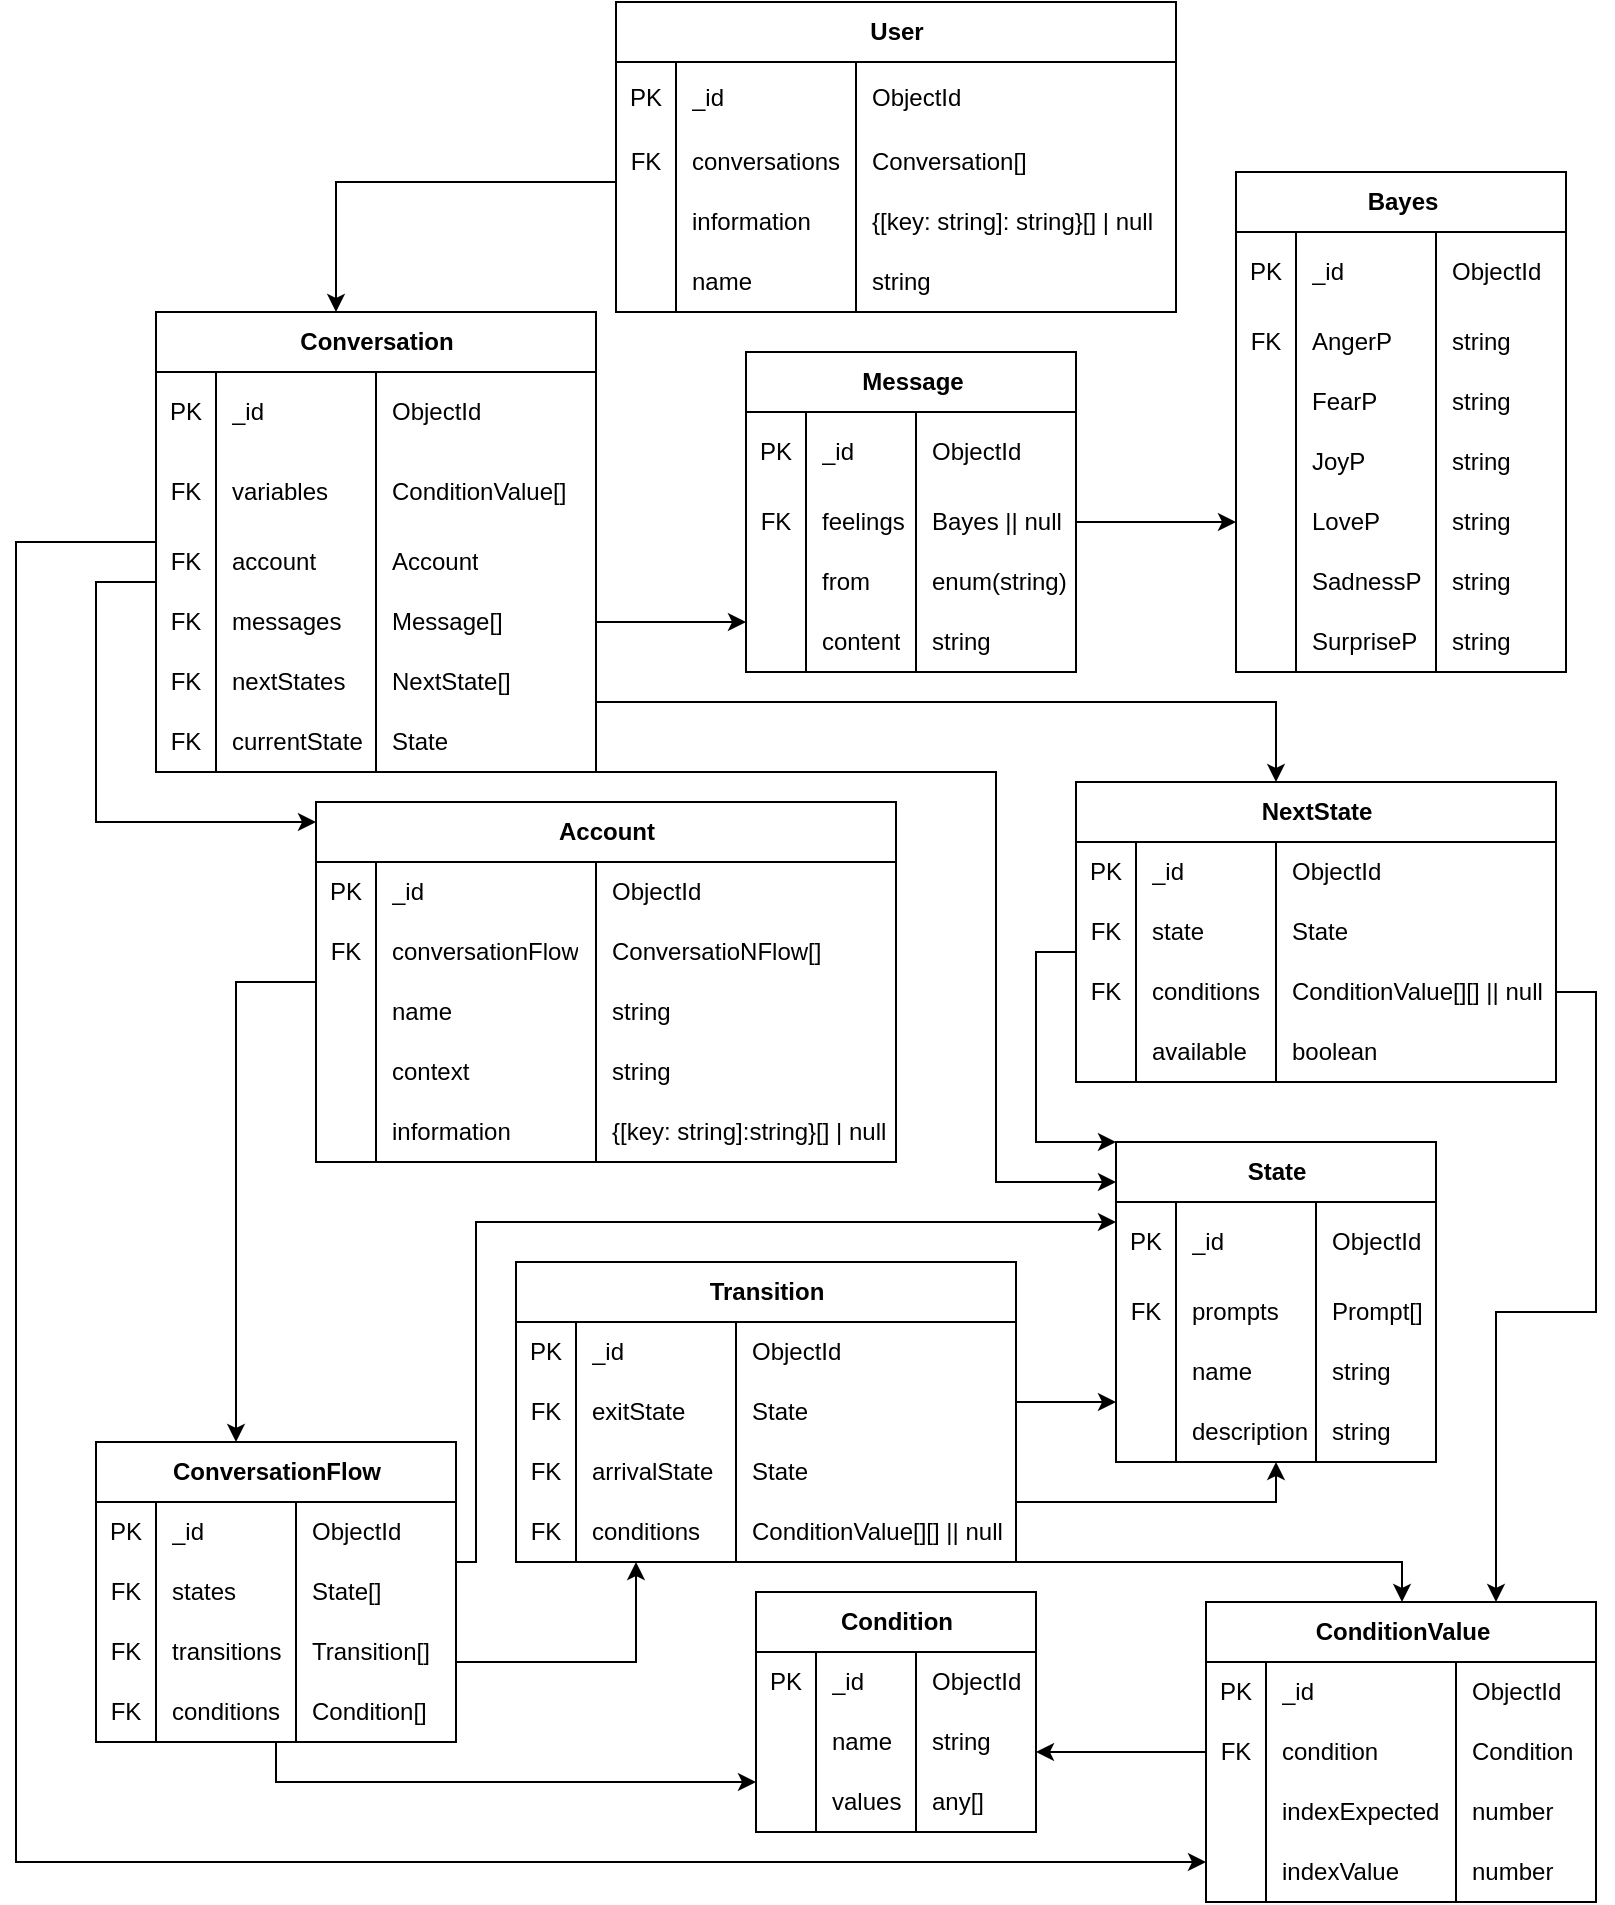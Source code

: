 <mxfile version="24.6.4" type="device">
  <diagram id="R2lEEEUBdFMjLlhIrx00" name="Page-1">
    <mxGraphModel dx="1434" dy="839" grid="1" gridSize="10" guides="1" tooltips="1" connect="1" arrows="1" fold="1" page="1" pageScale="1" pageWidth="850" pageHeight="1100" math="0" shadow="0" extFonts="Permanent Marker^https://fonts.googleapis.com/css?family=Permanent+Marker">
      <root>
        <mxCell id="0" />
        <mxCell id="1" parent="0" />
        <mxCell id="9cxqBnYlgs807S6-3jGM-293" value="State" style="shape=table;startSize=30;container=1;collapsible=1;childLayout=tableLayout;fixedRows=1;rowLines=0;fontStyle=1;align=center;resizeLast=1;html=1;" parent="1" vertex="1">
          <mxGeometry x="570" y="590" width="160" height="160" as="geometry" />
        </mxCell>
        <mxCell id="9cxqBnYlgs807S6-3jGM-294" value="" style="shape=tableRow;horizontal=0;startSize=0;swimlaneHead=0;swimlaneBody=0;fillColor=none;collapsible=0;dropTarget=0;points=[[0,0.5],[1,0.5]];portConstraint=eastwest;top=0;left=0;right=0;bottom=0;" parent="9cxqBnYlgs807S6-3jGM-293" vertex="1">
          <mxGeometry y="30" width="160" height="40" as="geometry" />
        </mxCell>
        <mxCell id="9cxqBnYlgs807S6-3jGM-295" value="PK" style="shape=partialRectangle;connectable=0;fillColor=none;top=0;left=0;bottom=0;right=0;editable=1;overflow=hidden;whiteSpace=wrap;html=1;" parent="9cxqBnYlgs807S6-3jGM-294" vertex="1">
          <mxGeometry width="30" height="40" as="geometry">
            <mxRectangle width="30" height="40" as="alternateBounds" />
          </mxGeometry>
        </mxCell>
        <mxCell id="9cxqBnYlgs807S6-3jGM-296" value="_id" style="shape=partialRectangle;connectable=0;fillColor=none;top=0;left=0;bottom=0;right=0;align=left;spacingLeft=6;overflow=hidden;whiteSpace=wrap;html=1;" parent="9cxqBnYlgs807S6-3jGM-294" vertex="1">
          <mxGeometry x="30" width="70" height="40" as="geometry">
            <mxRectangle width="70" height="40" as="alternateBounds" />
          </mxGeometry>
        </mxCell>
        <mxCell id="9cxqBnYlgs807S6-3jGM-297" value="ObjectId" style="shape=partialRectangle;connectable=0;fillColor=none;top=0;left=0;bottom=0;right=0;align=left;spacingLeft=6;overflow=hidden;whiteSpace=wrap;html=1;" parent="9cxqBnYlgs807S6-3jGM-294" vertex="1">
          <mxGeometry x="100" width="60" height="40" as="geometry">
            <mxRectangle width="60" height="40" as="alternateBounds" />
          </mxGeometry>
        </mxCell>
        <mxCell id="9cxqBnYlgs807S6-3jGM-298" value="" style="shape=tableRow;horizontal=0;startSize=0;swimlaneHead=0;swimlaneBody=0;fillColor=none;collapsible=0;dropTarget=0;points=[[0,0.5],[1,0.5]];portConstraint=eastwest;top=0;left=0;right=0;bottom=0;" parent="9cxqBnYlgs807S6-3jGM-293" vertex="1">
          <mxGeometry y="70" width="160" height="30" as="geometry" />
        </mxCell>
        <mxCell id="9cxqBnYlgs807S6-3jGM-299" value="FK" style="shape=partialRectangle;connectable=0;fillColor=none;top=0;left=0;bottom=0;right=0;editable=1;overflow=hidden;whiteSpace=wrap;html=1;" parent="9cxqBnYlgs807S6-3jGM-298" vertex="1">
          <mxGeometry width="30" height="30" as="geometry">
            <mxRectangle width="30" height="30" as="alternateBounds" />
          </mxGeometry>
        </mxCell>
        <mxCell id="9cxqBnYlgs807S6-3jGM-300" value="prompts" style="shape=partialRectangle;connectable=0;fillColor=none;top=0;left=0;bottom=0;right=0;align=left;spacingLeft=6;overflow=hidden;whiteSpace=wrap;html=1;" parent="9cxqBnYlgs807S6-3jGM-298" vertex="1">
          <mxGeometry x="30" width="70" height="30" as="geometry">
            <mxRectangle width="70" height="30" as="alternateBounds" />
          </mxGeometry>
        </mxCell>
        <mxCell id="9cxqBnYlgs807S6-3jGM-301" value="Prompt[]" style="shape=partialRectangle;connectable=0;fillColor=none;top=0;left=0;bottom=0;right=0;align=left;spacingLeft=6;overflow=hidden;whiteSpace=wrap;html=1;" parent="9cxqBnYlgs807S6-3jGM-298" vertex="1">
          <mxGeometry x="100" width="60" height="30" as="geometry">
            <mxRectangle width="60" height="30" as="alternateBounds" />
          </mxGeometry>
        </mxCell>
        <mxCell id="9cxqBnYlgs807S6-3jGM-302" value="" style="shape=tableRow;horizontal=0;startSize=0;swimlaneHead=0;swimlaneBody=0;fillColor=none;collapsible=0;dropTarget=0;points=[[0,0.5],[1,0.5]];portConstraint=eastwest;top=0;left=0;right=0;bottom=0;" parent="9cxqBnYlgs807S6-3jGM-293" vertex="1">
          <mxGeometry y="100" width="160" height="30" as="geometry" />
        </mxCell>
        <mxCell id="9cxqBnYlgs807S6-3jGM-303" value="" style="shape=partialRectangle;connectable=0;fillColor=none;top=0;left=0;bottom=0;right=0;editable=1;overflow=hidden;whiteSpace=wrap;html=1;" parent="9cxqBnYlgs807S6-3jGM-302" vertex="1">
          <mxGeometry width="30" height="30" as="geometry">
            <mxRectangle width="30" height="30" as="alternateBounds" />
          </mxGeometry>
        </mxCell>
        <mxCell id="9cxqBnYlgs807S6-3jGM-304" value="name" style="shape=partialRectangle;connectable=0;fillColor=none;top=0;left=0;bottom=0;right=0;align=left;spacingLeft=6;overflow=hidden;whiteSpace=wrap;html=1;" parent="9cxqBnYlgs807S6-3jGM-302" vertex="1">
          <mxGeometry x="30" width="70" height="30" as="geometry">
            <mxRectangle width="70" height="30" as="alternateBounds" />
          </mxGeometry>
        </mxCell>
        <mxCell id="9cxqBnYlgs807S6-3jGM-305" value="string" style="shape=partialRectangle;connectable=0;fillColor=none;top=0;left=0;bottom=0;right=0;align=left;spacingLeft=6;overflow=hidden;whiteSpace=wrap;html=1;" parent="9cxqBnYlgs807S6-3jGM-302" vertex="1">
          <mxGeometry x="100" width="60" height="30" as="geometry">
            <mxRectangle width="60" height="30" as="alternateBounds" />
          </mxGeometry>
        </mxCell>
        <mxCell id="Pt3VwFLMMo4xj4Ux1xH8-14" style="shape=tableRow;horizontal=0;startSize=0;swimlaneHead=0;swimlaneBody=0;fillColor=none;collapsible=0;dropTarget=0;points=[[0,0.5],[1,0.5]];portConstraint=eastwest;top=0;left=0;right=0;bottom=0;" parent="9cxqBnYlgs807S6-3jGM-293" vertex="1">
          <mxGeometry y="130" width="160" height="30" as="geometry" />
        </mxCell>
        <mxCell id="Pt3VwFLMMo4xj4Ux1xH8-15" value="" style="shape=partialRectangle;connectable=0;fillColor=none;top=0;left=0;bottom=0;right=0;editable=1;overflow=hidden;whiteSpace=wrap;html=1;" parent="Pt3VwFLMMo4xj4Ux1xH8-14" vertex="1">
          <mxGeometry width="30" height="30" as="geometry">
            <mxRectangle width="30" height="30" as="alternateBounds" />
          </mxGeometry>
        </mxCell>
        <mxCell id="Pt3VwFLMMo4xj4Ux1xH8-16" value="description" style="shape=partialRectangle;connectable=0;fillColor=none;top=0;left=0;bottom=0;right=0;align=left;spacingLeft=6;overflow=hidden;whiteSpace=wrap;html=1;" parent="Pt3VwFLMMo4xj4Ux1xH8-14" vertex="1">
          <mxGeometry x="30" width="70" height="30" as="geometry">
            <mxRectangle width="70" height="30" as="alternateBounds" />
          </mxGeometry>
        </mxCell>
        <mxCell id="Pt3VwFLMMo4xj4Ux1xH8-17" value="string" style="shape=partialRectangle;connectable=0;fillColor=none;top=0;left=0;bottom=0;right=0;align=left;spacingLeft=6;overflow=hidden;whiteSpace=wrap;html=1;" parent="Pt3VwFLMMo4xj4Ux1xH8-14" vertex="1">
          <mxGeometry x="100" width="60" height="30" as="geometry">
            <mxRectangle width="60" height="30" as="alternateBounds" />
          </mxGeometry>
        </mxCell>
        <mxCell id="9cxqBnYlgs807S6-3jGM-306" value="Condition" style="shape=table;startSize=30;container=1;collapsible=1;childLayout=tableLayout;fixedRows=1;rowLines=0;fontStyle=1;align=center;resizeLast=1;html=1;" parent="1" vertex="1">
          <mxGeometry x="390" y="815" width="140" height="120" as="geometry">
            <mxRectangle x="590" y="240" width="90" height="30" as="alternateBounds" />
          </mxGeometry>
        </mxCell>
        <mxCell id="9cxqBnYlgs807S6-3jGM-307" value="" style="shape=tableRow;horizontal=0;startSize=0;swimlaneHead=0;swimlaneBody=0;fillColor=none;collapsible=0;dropTarget=0;points=[[0,0.5],[1,0.5]];portConstraint=eastwest;top=0;left=0;right=0;bottom=0;" parent="9cxqBnYlgs807S6-3jGM-306" vertex="1">
          <mxGeometry y="30" width="140" height="30" as="geometry" />
        </mxCell>
        <mxCell id="9cxqBnYlgs807S6-3jGM-308" value="PK" style="shape=partialRectangle;connectable=0;fillColor=none;top=0;left=0;bottom=0;right=0;editable=1;overflow=hidden;whiteSpace=wrap;html=1;" parent="9cxqBnYlgs807S6-3jGM-307" vertex="1">
          <mxGeometry width="30" height="30" as="geometry">
            <mxRectangle width="30" height="30" as="alternateBounds" />
          </mxGeometry>
        </mxCell>
        <mxCell id="9cxqBnYlgs807S6-3jGM-309" value="_id" style="shape=partialRectangle;connectable=0;fillColor=none;top=0;left=0;bottom=0;right=0;align=left;spacingLeft=6;overflow=hidden;whiteSpace=wrap;html=1;" parent="9cxqBnYlgs807S6-3jGM-307" vertex="1">
          <mxGeometry x="30" width="50" height="30" as="geometry">
            <mxRectangle width="50" height="30" as="alternateBounds" />
          </mxGeometry>
        </mxCell>
        <mxCell id="9cxqBnYlgs807S6-3jGM-310" value="ObjectId" style="shape=partialRectangle;connectable=0;fillColor=none;top=0;left=0;bottom=0;right=0;align=left;spacingLeft=6;overflow=hidden;whiteSpace=wrap;html=1;" parent="9cxqBnYlgs807S6-3jGM-307" vertex="1">
          <mxGeometry x="80" width="60" height="30" as="geometry">
            <mxRectangle width="60" height="30" as="alternateBounds" />
          </mxGeometry>
        </mxCell>
        <mxCell id="9cxqBnYlgs807S6-3jGM-311" value="" style="shape=tableRow;horizontal=0;startSize=0;swimlaneHead=0;swimlaneBody=0;fillColor=none;collapsible=0;dropTarget=0;points=[[0,0.5],[1,0.5]];portConstraint=eastwest;top=0;left=0;right=0;bottom=0;" parent="9cxqBnYlgs807S6-3jGM-306" vertex="1">
          <mxGeometry y="60" width="140" height="30" as="geometry" />
        </mxCell>
        <mxCell id="9cxqBnYlgs807S6-3jGM-312" value="" style="shape=partialRectangle;connectable=0;fillColor=none;top=0;left=0;bottom=0;right=0;editable=1;overflow=hidden;whiteSpace=wrap;html=1;" parent="9cxqBnYlgs807S6-3jGM-311" vertex="1">
          <mxGeometry width="30" height="30" as="geometry">
            <mxRectangle width="30" height="30" as="alternateBounds" />
          </mxGeometry>
        </mxCell>
        <mxCell id="9cxqBnYlgs807S6-3jGM-313" value="name" style="shape=partialRectangle;connectable=0;fillColor=none;top=0;left=0;bottom=0;right=0;align=left;spacingLeft=6;overflow=hidden;whiteSpace=wrap;html=1;" parent="9cxqBnYlgs807S6-3jGM-311" vertex="1">
          <mxGeometry x="30" width="50" height="30" as="geometry">
            <mxRectangle width="50" height="30" as="alternateBounds" />
          </mxGeometry>
        </mxCell>
        <mxCell id="9cxqBnYlgs807S6-3jGM-314" value="string" style="shape=partialRectangle;connectable=0;fillColor=none;top=0;left=0;bottom=0;right=0;align=left;spacingLeft=6;overflow=hidden;whiteSpace=wrap;html=1;" parent="9cxqBnYlgs807S6-3jGM-311" vertex="1">
          <mxGeometry x="80" width="60" height="30" as="geometry">
            <mxRectangle width="60" height="30" as="alternateBounds" />
          </mxGeometry>
        </mxCell>
        <mxCell id="9cxqBnYlgs807S6-3jGM-315" value="" style="shape=tableRow;horizontal=0;startSize=0;swimlaneHead=0;swimlaneBody=0;fillColor=none;collapsible=0;dropTarget=0;points=[[0,0.5],[1,0.5]];portConstraint=eastwest;top=0;left=0;right=0;bottom=0;" parent="9cxqBnYlgs807S6-3jGM-306" vertex="1">
          <mxGeometry y="90" width="140" height="30" as="geometry" />
        </mxCell>
        <mxCell id="9cxqBnYlgs807S6-3jGM-316" value="" style="shape=partialRectangle;connectable=0;fillColor=none;top=0;left=0;bottom=0;right=0;editable=1;overflow=hidden;whiteSpace=wrap;html=1;" parent="9cxqBnYlgs807S6-3jGM-315" vertex="1">
          <mxGeometry width="30" height="30" as="geometry">
            <mxRectangle width="30" height="30" as="alternateBounds" />
          </mxGeometry>
        </mxCell>
        <mxCell id="9cxqBnYlgs807S6-3jGM-317" value="values" style="shape=partialRectangle;connectable=0;fillColor=none;top=0;left=0;bottom=0;right=0;align=left;spacingLeft=6;overflow=hidden;whiteSpace=wrap;html=1;" parent="9cxqBnYlgs807S6-3jGM-315" vertex="1">
          <mxGeometry x="30" width="50" height="30" as="geometry">
            <mxRectangle width="50" height="30" as="alternateBounds" />
          </mxGeometry>
        </mxCell>
        <mxCell id="9cxqBnYlgs807S6-3jGM-318" value="any[]" style="shape=partialRectangle;connectable=0;fillColor=none;top=0;left=0;bottom=0;right=0;align=left;spacingLeft=6;overflow=hidden;whiteSpace=wrap;html=1;" parent="9cxqBnYlgs807S6-3jGM-315" vertex="1">
          <mxGeometry x="80" width="60" height="30" as="geometry">
            <mxRectangle width="60" height="30" as="alternateBounds" />
          </mxGeometry>
        </mxCell>
        <mxCell id="9cxqBnYlgs807S6-3jGM-319" value="ConversationFlow" style="shape=table;startSize=30;container=1;collapsible=1;childLayout=tableLayout;fixedRows=1;rowLines=0;fontStyle=1;align=center;resizeLast=1;html=1;" parent="1" vertex="1">
          <mxGeometry x="60" y="740" width="180" height="150" as="geometry" />
        </mxCell>
        <mxCell id="9cxqBnYlgs807S6-3jGM-320" value="" style="shape=tableRow;horizontal=0;startSize=0;swimlaneHead=0;swimlaneBody=0;fillColor=none;collapsible=0;dropTarget=0;points=[[0,0.5],[1,0.5]];portConstraint=eastwest;top=0;left=0;right=0;bottom=0;" parent="9cxqBnYlgs807S6-3jGM-319" vertex="1">
          <mxGeometry y="30" width="180" height="30" as="geometry" />
        </mxCell>
        <mxCell id="9cxqBnYlgs807S6-3jGM-321" value="PK" style="shape=partialRectangle;connectable=0;fillColor=none;top=0;left=0;bottom=0;right=0;editable=1;overflow=hidden;whiteSpace=wrap;html=1;" parent="9cxqBnYlgs807S6-3jGM-320" vertex="1">
          <mxGeometry width="30" height="30" as="geometry">
            <mxRectangle width="30" height="30" as="alternateBounds" />
          </mxGeometry>
        </mxCell>
        <mxCell id="9cxqBnYlgs807S6-3jGM-322" value="_id" style="shape=partialRectangle;connectable=0;fillColor=none;top=0;left=0;bottom=0;right=0;align=left;spacingLeft=6;overflow=hidden;whiteSpace=wrap;html=1;" parent="9cxqBnYlgs807S6-3jGM-320" vertex="1">
          <mxGeometry x="30" width="70" height="30" as="geometry">
            <mxRectangle width="70" height="30" as="alternateBounds" />
          </mxGeometry>
        </mxCell>
        <mxCell id="9cxqBnYlgs807S6-3jGM-323" value="ObjectId" style="shape=partialRectangle;connectable=0;fillColor=none;top=0;left=0;bottom=0;right=0;align=left;spacingLeft=6;overflow=hidden;whiteSpace=wrap;html=1;" parent="9cxqBnYlgs807S6-3jGM-320" vertex="1">
          <mxGeometry x="100" width="80" height="30" as="geometry">
            <mxRectangle width="80" height="30" as="alternateBounds" />
          </mxGeometry>
        </mxCell>
        <mxCell id="9cxqBnYlgs807S6-3jGM-324" value="" style="shape=tableRow;horizontal=0;startSize=0;swimlaneHead=0;swimlaneBody=0;fillColor=none;collapsible=0;dropTarget=0;points=[[0,0.5],[1,0.5]];portConstraint=eastwest;top=0;left=0;right=0;bottom=0;" parent="9cxqBnYlgs807S6-3jGM-319" vertex="1">
          <mxGeometry y="60" width="180" height="30" as="geometry" />
        </mxCell>
        <mxCell id="9cxqBnYlgs807S6-3jGM-325" value="FK" style="shape=partialRectangle;connectable=0;fillColor=none;top=0;left=0;bottom=0;right=0;editable=1;overflow=hidden;whiteSpace=wrap;html=1;" parent="9cxqBnYlgs807S6-3jGM-324" vertex="1">
          <mxGeometry width="30" height="30" as="geometry">
            <mxRectangle width="30" height="30" as="alternateBounds" />
          </mxGeometry>
        </mxCell>
        <mxCell id="9cxqBnYlgs807S6-3jGM-326" value="states" style="shape=partialRectangle;connectable=0;fillColor=none;top=0;left=0;bottom=0;right=0;align=left;spacingLeft=6;overflow=hidden;whiteSpace=wrap;html=1;" parent="9cxqBnYlgs807S6-3jGM-324" vertex="1">
          <mxGeometry x="30" width="70" height="30" as="geometry">
            <mxRectangle width="70" height="30" as="alternateBounds" />
          </mxGeometry>
        </mxCell>
        <mxCell id="9cxqBnYlgs807S6-3jGM-327" value="State[]" style="shape=partialRectangle;connectable=0;fillColor=none;top=0;left=0;bottom=0;right=0;align=left;spacingLeft=6;overflow=hidden;whiteSpace=wrap;html=1;" parent="9cxqBnYlgs807S6-3jGM-324" vertex="1">
          <mxGeometry x="100" width="80" height="30" as="geometry">
            <mxRectangle width="80" height="30" as="alternateBounds" />
          </mxGeometry>
        </mxCell>
        <mxCell id="9cxqBnYlgs807S6-3jGM-328" value="" style="shape=tableRow;horizontal=0;startSize=0;swimlaneHead=0;swimlaneBody=0;fillColor=none;collapsible=0;dropTarget=0;points=[[0,0.5],[1,0.5]];portConstraint=eastwest;top=0;left=0;right=0;bottom=0;" parent="9cxqBnYlgs807S6-3jGM-319" vertex="1">
          <mxGeometry y="90" width="180" height="30" as="geometry" />
        </mxCell>
        <mxCell id="9cxqBnYlgs807S6-3jGM-329" value="FK" style="shape=partialRectangle;connectable=0;fillColor=none;top=0;left=0;bottom=0;right=0;editable=1;overflow=hidden;whiteSpace=wrap;html=1;" parent="9cxqBnYlgs807S6-3jGM-328" vertex="1">
          <mxGeometry width="30" height="30" as="geometry">
            <mxRectangle width="30" height="30" as="alternateBounds" />
          </mxGeometry>
        </mxCell>
        <mxCell id="9cxqBnYlgs807S6-3jGM-330" value="transitions" style="shape=partialRectangle;connectable=0;fillColor=none;top=0;left=0;bottom=0;right=0;align=left;spacingLeft=6;overflow=hidden;whiteSpace=wrap;html=1;" parent="9cxqBnYlgs807S6-3jGM-328" vertex="1">
          <mxGeometry x="30" width="70" height="30" as="geometry">
            <mxRectangle width="70" height="30" as="alternateBounds" />
          </mxGeometry>
        </mxCell>
        <mxCell id="9cxqBnYlgs807S6-3jGM-331" value="Transition[]" style="shape=partialRectangle;connectable=0;fillColor=none;top=0;left=0;bottom=0;right=0;align=left;spacingLeft=6;overflow=hidden;whiteSpace=wrap;html=1;" parent="9cxqBnYlgs807S6-3jGM-328" vertex="1">
          <mxGeometry x="100" width="80" height="30" as="geometry">
            <mxRectangle width="80" height="30" as="alternateBounds" />
          </mxGeometry>
        </mxCell>
        <mxCell id="9cxqBnYlgs807S6-3jGM-357" style="shape=tableRow;horizontal=0;startSize=0;swimlaneHead=0;swimlaneBody=0;fillColor=none;collapsible=0;dropTarget=0;points=[[0,0.5],[1,0.5]];portConstraint=eastwest;top=0;left=0;right=0;bottom=0;" parent="9cxqBnYlgs807S6-3jGM-319" vertex="1">
          <mxGeometry y="120" width="180" height="30" as="geometry" />
        </mxCell>
        <mxCell id="9cxqBnYlgs807S6-3jGM-358" value="FK" style="shape=partialRectangle;connectable=0;fillColor=none;top=0;left=0;bottom=0;right=0;editable=1;overflow=hidden;whiteSpace=wrap;html=1;" parent="9cxqBnYlgs807S6-3jGM-357" vertex="1">
          <mxGeometry width="30" height="30" as="geometry">
            <mxRectangle width="30" height="30" as="alternateBounds" />
          </mxGeometry>
        </mxCell>
        <mxCell id="9cxqBnYlgs807S6-3jGM-359" value="conditions" style="shape=partialRectangle;connectable=0;fillColor=none;top=0;left=0;bottom=0;right=0;align=left;spacingLeft=6;overflow=hidden;whiteSpace=wrap;html=1;" parent="9cxqBnYlgs807S6-3jGM-357" vertex="1">
          <mxGeometry x="30" width="70" height="30" as="geometry">
            <mxRectangle width="70" height="30" as="alternateBounds" />
          </mxGeometry>
        </mxCell>
        <mxCell id="9cxqBnYlgs807S6-3jGM-360" value="Condition[]" style="shape=partialRectangle;connectable=0;fillColor=none;top=0;left=0;bottom=0;right=0;align=left;spacingLeft=6;overflow=hidden;whiteSpace=wrap;html=1;" parent="9cxqBnYlgs807S6-3jGM-357" vertex="1">
          <mxGeometry x="100" width="80" height="30" as="geometry">
            <mxRectangle width="80" height="30" as="alternateBounds" />
          </mxGeometry>
        </mxCell>
        <mxCell id="9cxqBnYlgs807S6-3jGM-332" value="Account" style="shape=table;startSize=30;container=1;collapsible=1;childLayout=tableLayout;fixedRows=1;rowLines=0;fontStyle=1;align=center;resizeLast=1;html=1;" parent="1" vertex="1">
          <mxGeometry x="170" y="420" width="290" height="180" as="geometry" />
        </mxCell>
        <mxCell id="9cxqBnYlgs807S6-3jGM-333" value="" style="shape=tableRow;horizontal=0;startSize=0;swimlaneHead=0;swimlaneBody=0;fillColor=none;collapsible=0;dropTarget=0;points=[[0,0.5],[1,0.5]];portConstraint=eastwest;top=0;left=0;right=0;bottom=0;" parent="9cxqBnYlgs807S6-3jGM-332" vertex="1">
          <mxGeometry y="30" width="290" height="30" as="geometry" />
        </mxCell>
        <mxCell id="9cxqBnYlgs807S6-3jGM-334" value="PK" style="shape=partialRectangle;connectable=0;fillColor=none;top=0;left=0;bottom=0;right=0;editable=1;overflow=hidden;whiteSpace=wrap;html=1;" parent="9cxqBnYlgs807S6-3jGM-333" vertex="1">
          <mxGeometry width="30" height="30" as="geometry">
            <mxRectangle width="30" height="30" as="alternateBounds" />
          </mxGeometry>
        </mxCell>
        <mxCell id="9cxqBnYlgs807S6-3jGM-335" value="_id" style="shape=partialRectangle;connectable=0;fillColor=none;top=0;left=0;bottom=0;right=0;align=left;spacingLeft=6;overflow=hidden;whiteSpace=wrap;html=1;" parent="9cxqBnYlgs807S6-3jGM-333" vertex="1">
          <mxGeometry x="30" width="110" height="30" as="geometry">
            <mxRectangle width="110" height="30" as="alternateBounds" />
          </mxGeometry>
        </mxCell>
        <mxCell id="9cxqBnYlgs807S6-3jGM-336" value="ObjectId" style="shape=partialRectangle;connectable=0;fillColor=none;top=0;left=0;bottom=0;right=0;align=left;spacingLeft=6;overflow=hidden;whiteSpace=wrap;html=1;" parent="9cxqBnYlgs807S6-3jGM-333" vertex="1">
          <mxGeometry x="140" width="150" height="30" as="geometry">
            <mxRectangle width="150" height="30" as="alternateBounds" />
          </mxGeometry>
        </mxCell>
        <mxCell id="9cxqBnYlgs807S6-3jGM-345" style="shape=tableRow;horizontal=0;startSize=0;swimlaneHead=0;swimlaneBody=0;fillColor=none;collapsible=0;dropTarget=0;points=[[0,0.5],[1,0.5]];portConstraint=eastwest;top=0;left=0;right=0;bottom=0;" parent="9cxqBnYlgs807S6-3jGM-332" vertex="1">
          <mxGeometry y="60" width="290" height="30" as="geometry" />
        </mxCell>
        <mxCell id="9cxqBnYlgs807S6-3jGM-346" value="FK" style="shape=partialRectangle;connectable=0;fillColor=none;top=0;left=0;bottom=0;right=0;editable=1;overflow=hidden;whiteSpace=wrap;html=1;" parent="9cxqBnYlgs807S6-3jGM-345" vertex="1">
          <mxGeometry width="30" height="30" as="geometry">
            <mxRectangle width="30" height="30" as="alternateBounds" />
          </mxGeometry>
        </mxCell>
        <mxCell id="9cxqBnYlgs807S6-3jGM-347" value="conversationFlow" style="shape=partialRectangle;connectable=0;fillColor=none;top=0;left=0;bottom=0;right=0;align=left;spacingLeft=6;overflow=hidden;whiteSpace=wrap;html=1;" parent="9cxqBnYlgs807S6-3jGM-345" vertex="1">
          <mxGeometry x="30" width="110" height="30" as="geometry">
            <mxRectangle width="110" height="30" as="alternateBounds" />
          </mxGeometry>
        </mxCell>
        <mxCell id="9cxqBnYlgs807S6-3jGM-348" value="ConversatioNFlow[]" style="shape=partialRectangle;connectable=0;fillColor=none;top=0;left=0;bottom=0;right=0;align=left;spacingLeft=6;overflow=hidden;whiteSpace=wrap;html=1;" parent="9cxqBnYlgs807S6-3jGM-345" vertex="1">
          <mxGeometry x="140" width="150" height="30" as="geometry">
            <mxRectangle width="150" height="30" as="alternateBounds" />
          </mxGeometry>
        </mxCell>
        <mxCell id="9cxqBnYlgs807S6-3jGM-349" style="shape=tableRow;horizontal=0;startSize=0;swimlaneHead=0;swimlaneBody=0;fillColor=none;collapsible=0;dropTarget=0;points=[[0,0.5],[1,0.5]];portConstraint=eastwest;top=0;left=0;right=0;bottom=0;" parent="9cxqBnYlgs807S6-3jGM-332" vertex="1">
          <mxGeometry y="90" width="290" height="30" as="geometry" />
        </mxCell>
        <mxCell id="9cxqBnYlgs807S6-3jGM-350" style="shape=partialRectangle;connectable=0;fillColor=none;top=0;left=0;bottom=0;right=0;editable=1;overflow=hidden;whiteSpace=wrap;html=1;" parent="9cxqBnYlgs807S6-3jGM-349" vertex="1">
          <mxGeometry width="30" height="30" as="geometry">
            <mxRectangle width="30" height="30" as="alternateBounds" />
          </mxGeometry>
        </mxCell>
        <mxCell id="9cxqBnYlgs807S6-3jGM-351" value="name" style="shape=partialRectangle;connectable=0;fillColor=none;top=0;left=0;bottom=0;right=0;align=left;spacingLeft=6;overflow=hidden;whiteSpace=wrap;html=1;" parent="9cxqBnYlgs807S6-3jGM-349" vertex="1">
          <mxGeometry x="30" width="110" height="30" as="geometry">
            <mxRectangle width="110" height="30" as="alternateBounds" />
          </mxGeometry>
        </mxCell>
        <mxCell id="9cxqBnYlgs807S6-3jGM-352" value="string" style="shape=partialRectangle;connectable=0;fillColor=none;top=0;left=0;bottom=0;right=0;align=left;spacingLeft=6;overflow=hidden;whiteSpace=wrap;html=1;" parent="9cxqBnYlgs807S6-3jGM-349" vertex="1">
          <mxGeometry x="140" width="150" height="30" as="geometry">
            <mxRectangle width="150" height="30" as="alternateBounds" />
          </mxGeometry>
        </mxCell>
        <mxCell id="9v8ONXW8A_TQU2SASTXq-1" style="shape=tableRow;horizontal=0;startSize=0;swimlaneHead=0;swimlaneBody=0;fillColor=none;collapsible=0;dropTarget=0;points=[[0,0.5],[1,0.5]];portConstraint=eastwest;top=0;left=0;right=0;bottom=0;" parent="9cxqBnYlgs807S6-3jGM-332" vertex="1">
          <mxGeometry y="120" width="290" height="30" as="geometry" />
        </mxCell>
        <mxCell id="9v8ONXW8A_TQU2SASTXq-2" style="shape=partialRectangle;connectable=0;fillColor=none;top=0;left=0;bottom=0;right=0;editable=1;overflow=hidden;whiteSpace=wrap;html=1;" parent="9v8ONXW8A_TQU2SASTXq-1" vertex="1">
          <mxGeometry width="30" height="30" as="geometry">
            <mxRectangle width="30" height="30" as="alternateBounds" />
          </mxGeometry>
        </mxCell>
        <mxCell id="9v8ONXW8A_TQU2SASTXq-3" value="context" style="shape=partialRectangle;connectable=0;fillColor=none;top=0;left=0;bottom=0;right=0;align=left;spacingLeft=6;overflow=hidden;whiteSpace=wrap;html=1;" parent="9v8ONXW8A_TQU2SASTXq-1" vertex="1">
          <mxGeometry x="30" width="110" height="30" as="geometry">
            <mxRectangle width="110" height="30" as="alternateBounds" />
          </mxGeometry>
        </mxCell>
        <mxCell id="9v8ONXW8A_TQU2SASTXq-4" value="string" style="shape=partialRectangle;connectable=0;fillColor=none;top=0;left=0;bottom=0;right=0;align=left;spacingLeft=6;overflow=hidden;whiteSpace=wrap;html=1;" parent="9v8ONXW8A_TQU2SASTXq-1" vertex="1">
          <mxGeometry x="140" width="150" height="30" as="geometry">
            <mxRectangle width="150" height="30" as="alternateBounds" />
          </mxGeometry>
        </mxCell>
        <mxCell id="2" style="shape=tableRow;horizontal=0;startSize=0;swimlaneHead=0;swimlaneBody=0;fillColor=none;collapsible=0;dropTarget=0;points=[[0,0.5],[1,0.5]];portConstraint=eastwest;top=0;left=0;right=0;bottom=0;" parent="9cxqBnYlgs807S6-3jGM-332" vertex="1">
          <mxGeometry y="150" width="290" height="30" as="geometry" />
        </mxCell>
        <mxCell id="3" style="shape=partialRectangle;connectable=0;fillColor=none;top=0;left=0;bottom=0;right=0;editable=1;overflow=hidden;whiteSpace=wrap;html=1;" parent="2" vertex="1">
          <mxGeometry width="30" height="30" as="geometry">
            <mxRectangle width="30" height="30" as="alternateBounds" />
          </mxGeometry>
        </mxCell>
        <mxCell id="4" value="information" style="shape=partialRectangle;connectable=0;fillColor=none;top=0;left=0;bottom=0;right=0;align=left;spacingLeft=6;overflow=hidden;whiteSpace=wrap;html=1;" parent="2" vertex="1">
          <mxGeometry x="30" width="110" height="30" as="geometry">
            <mxRectangle width="110" height="30" as="alternateBounds" />
          </mxGeometry>
        </mxCell>
        <mxCell id="5" value="{[key: string]:string}[] | null" style="shape=partialRectangle;connectable=0;fillColor=none;top=0;left=0;bottom=0;right=0;align=left;spacingLeft=6;overflow=hidden;whiteSpace=wrap;html=1;" parent="2" vertex="1">
          <mxGeometry x="140" width="150" height="30" as="geometry">
            <mxRectangle width="150" height="30" as="alternateBounds" />
          </mxGeometry>
        </mxCell>
        <mxCell id="9cxqBnYlgs807S6-3jGM-365" value="Transition" style="shape=table;startSize=30;container=1;collapsible=1;childLayout=tableLayout;fixedRows=1;rowLines=0;fontStyle=1;align=center;resizeLast=1;html=1;" parent="1" vertex="1">
          <mxGeometry x="270" y="650" width="250" height="150" as="geometry" />
        </mxCell>
        <mxCell id="9cxqBnYlgs807S6-3jGM-366" value="" style="shape=tableRow;horizontal=0;startSize=0;swimlaneHead=0;swimlaneBody=0;fillColor=none;collapsible=0;dropTarget=0;points=[[0,0.5],[1,0.5]];portConstraint=eastwest;top=0;left=0;right=0;bottom=0;" parent="9cxqBnYlgs807S6-3jGM-365" vertex="1">
          <mxGeometry y="30" width="250" height="30" as="geometry" />
        </mxCell>
        <mxCell id="9cxqBnYlgs807S6-3jGM-367" value="PK" style="shape=partialRectangle;connectable=0;fillColor=none;top=0;left=0;bottom=0;right=0;editable=1;overflow=hidden;whiteSpace=wrap;html=1;" parent="9cxqBnYlgs807S6-3jGM-366" vertex="1">
          <mxGeometry width="30" height="30" as="geometry">
            <mxRectangle width="30" height="30" as="alternateBounds" />
          </mxGeometry>
        </mxCell>
        <mxCell id="9cxqBnYlgs807S6-3jGM-368" value="_id" style="shape=partialRectangle;connectable=0;fillColor=none;top=0;left=0;bottom=0;right=0;align=left;spacingLeft=6;overflow=hidden;whiteSpace=wrap;html=1;" parent="9cxqBnYlgs807S6-3jGM-366" vertex="1">
          <mxGeometry x="30" width="80" height="30" as="geometry">
            <mxRectangle width="80" height="30" as="alternateBounds" />
          </mxGeometry>
        </mxCell>
        <mxCell id="9cxqBnYlgs807S6-3jGM-369" value="ObjectId" style="shape=partialRectangle;connectable=0;fillColor=none;top=0;left=0;bottom=0;right=0;align=left;spacingLeft=6;overflow=hidden;whiteSpace=wrap;html=1;" parent="9cxqBnYlgs807S6-3jGM-366" vertex="1">
          <mxGeometry x="110" width="140" height="30" as="geometry">
            <mxRectangle width="140" height="30" as="alternateBounds" />
          </mxGeometry>
        </mxCell>
        <mxCell id="9cxqBnYlgs807S6-3jGM-370" value="" style="shape=tableRow;horizontal=0;startSize=0;swimlaneHead=0;swimlaneBody=0;fillColor=none;collapsible=0;dropTarget=0;points=[[0,0.5],[1,0.5]];portConstraint=eastwest;top=0;left=0;right=0;bottom=0;" parent="9cxqBnYlgs807S6-3jGM-365" vertex="1">
          <mxGeometry y="60" width="250" height="30" as="geometry" />
        </mxCell>
        <mxCell id="9cxqBnYlgs807S6-3jGM-371" value="FK" style="shape=partialRectangle;connectable=0;fillColor=none;top=0;left=0;bottom=0;right=0;editable=1;overflow=hidden;whiteSpace=wrap;html=1;" parent="9cxqBnYlgs807S6-3jGM-370" vertex="1">
          <mxGeometry width="30" height="30" as="geometry">
            <mxRectangle width="30" height="30" as="alternateBounds" />
          </mxGeometry>
        </mxCell>
        <mxCell id="9cxqBnYlgs807S6-3jGM-372" value="exitState" style="shape=partialRectangle;connectable=0;fillColor=none;top=0;left=0;bottom=0;right=0;align=left;spacingLeft=6;overflow=hidden;whiteSpace=wrap;html=1;" parent="9cxqBnYlgs807S6-3jGM-370" vertex="1">
          <mxGeometry x="30" width="80" height="30" as="geometry">
            <mxRectangle width="80" height="30" as="alternateBounds" />
          </mxGeometry>
        </mxCell>
        <mxCell id="9cxqBnYlgs807S6-3jGM-373" value="State" style="shape=partialRectangle;connectable=0;fillColor=none;top=0;left=0;bottom=0;right=0;align=left;spacingLeft=6;overflow=hidden;whiteSpace=wrap;html=1;" parent="9cxqBnYlgs807S6-3jGM-370" vertex="1">
          <mxGeometry x="110" width="140" height="30" as="geometry">
            <mxRectangle width="140" height="30" as="alternateBounds" />
          </mxGeometry>
        </mxCell>
        <mxCell id="9cxqBnYlgs807S6-3jGM-374" value="" style="shape=tableRow;horizontal=0;startSize=0;swimlaneHead=0;swimlaneBody=0;fillColor=none;collapsible=0;dropTarget=0;points=[[0,0.5],[1,0.5]];portConstraint=eastwest;top=0;left=0;right=0;bottom=0;" parent="9cxqBnYlgs807S6-3jGM-365" vertex="1">
          <mxGeometry y="90" width="250" height="30" as="geometry" />
        </mxCell>
        <mxCell id="9cxqBnYlgs807S6-3jGM-375" value="FK" style="shape=partialRectangle;connectable=0;fillColor=none;top=0;left=0;bottom=0;right=0;editable=1;overflow=hidden;whiteSpace=wrap;html=1;" parent="9cxqBnYlgs807S6-3jGM-374" vertex="1">
          <mxGeometry width="30" height="30" as="geometry">
            <mxRectangle width="30" height="30" as="alternateBounds" />
          </mxGeometry>
        </mxCell>
        <mxCell id="9cxqBnYlgs807S6-3jGM-376" value="arrivalState" style="shape=partialRectangle;connectable=0;fillColor=none;top=0;left=0;bottom=0;right=0;align=left;spacingLeft=6;overflow=hidden;whiteSpace=wrap;html=1;" parent="9cxqBnYlgs807S6-3jGM-374" vertex="1">
          <mxGeometry x="30" width="80" height="30" as="geometry">
            <mxRectangle width="80" height="30" as="alternateBounds" />
          </mxGeometry>
        </mxCell>
        <mxCell id="9cxqBnYlgs807S6-3jGM-377" value="State" style="shape=partialRectangle;connectable=0;fillColor=none;top=0;left=0;bottom=0;right=0;align=left;spacingLeft=6;overflow=hidden;whiteSpace=wrap;html=1;" parent="9cxqBnYlgs807S6-3jGM-374" vertex="1">
          <mxGeometry x="110" width="140" height="30" as="geometry">
            <mxRectangle width="140" height="30" as="alternateBounds" />
          </mxGeometry>
        </mxCell>
        <mxCell id="9cxqBnYlgs807S6-3jGM-378" style="shape=tableRow;horizontal=0;startSize=0;swimlaneHead=0;swimlaneBody=0;fillColor=none;collapsible=0;dropTarget=0;points=[[0,0.5],[1,0.5]];portConstraint=eastwest;top=0;left=0;right=0;bottom=0;" parent="9cxqBnYlgs807S6-3jGM-365" vertex="1">
          <mxGeometry y="120" width="250" height="30" as="geometry" />
        </mxCell>
        <mxCell id="9cxqBnYlgs807S6-3jGM-379" value="FK" style="shape=partialRectangle;connectable=0;fillColor=none;top=0;left=0;bottom=0;right=0;editable=1;overflow=hidden;whiteSpace=wrap;html=1;" parent="9cxqBnYlgs807S6-3jGM-378" vertex="1">
          <mxGeometry width="30" height="30" as="geometry">
            <mxRectangle width="30" height="30" as="alternateBounds" />
          </mxGeometry>
        </mxCell>
        <mxCell id="9cxqBnYlgs807S6-3jGM-380" value="conditions" style="shape=partialRectangle;connectable=0;fillColor=none;top=0;left=0;bottom=0;right=0;align=left;spacingLeft=6;overflow=hidden;whiteSpace=wrap;html=1;" parent="9cxqBnYlgs807S6-3jGM-378" vertex="1">
          <mxGeometry x="30" width="80" height="30" as="geometry">
            <mxRectangle width="80" height="30" as="alternateBounds" />
          </mxGeometry>
        </mxCell>
        <mxCell id="9cxqBnYlgs807S6-3jGM-381" value="ConditionValue[][] || null" style="shape=partialRectangle;connectable=0;fillColor=none;top=0;left=0;bottom=0;right=0;align=left;spacingLeft=6;overflow=hidden;whiteSpace=wrap;html=1;" parent="9cxqBnYlgs807S6-3jGM-378" vertex="1">
          <mxGeometry x="110" width="140" height="30" as="geometry">
            <mxRectangle width="140" height="30" as="alternateBounds" />
          </mxGeometry>
        </mxCell>
        <mxCell id="9cxqBnYlgs807S6-3jGM-397" value="NextState" style="shape=table;startSize=30;container=1;collapsible=1;childLayout=tableLayout;fixedRows=1;rowLines=0;fontStyle=1;align=center;resizeLast=1;html=1;" parent="1" vertex="1">
          <mxGeometry x="550" y="410" width="240" height="150" as="geometry" />
        </mxCell>
        <mxCell id="9cxqBnYlgs807S6-3jGM-398" value="" style="shape=tableRow;horizontal=0;startSize=0;swimlaneHead=0;swimlaneBody=0;fillColor=none;collapsible=0;dropTarget=0;points=[[0,0.5],[1,0.5]];portConstraint=eastwest;top=0;left=0;right=0;bottom=0;" parent="9cxqBnYlgs807S6-3jGM-397" vertex="1">
          <mxGeometry y="30" width="240" height="30" as="geometry" />
        </mxCell>
        <mxCell id="9cxqBnYlgs807S6-3jGM-399" value="PK" style="shape=partialRectangle;connectable=0;fillColor=none;top=0;left=0;bottom=0;right=0;editable=1;overflow=hidden;whiteSpace=wrap;html=1;" parent="9cxqBnYlgs807S6-3jGM-398" vertex="1">
          <mxGeometry width="30" height="30" as="geometry">
            <mxRectangle width="30" height="30" as="alternateBounds" />
          </mxGeometry>
        </mxCell>
        <mxCell id="9cxqBnYlgs807S6-3jGM-400" value="_id" style="shape=partialRectangle;connectable=0;fillColor=none;top=0;left=0;bottom=0;right=0;align=left;spacingLeft=6;overflow=hidden;whiteSpace=wrap;html=1;" parent="9cxqBnYlgs807S6-3jGM-398" vertex="1">
          <mxGeometry x="30" width="70" height="30" as="geometry">
            <mxRectangle width="70" height="30" as="alternateBounds" />
          </mxGeometry>
        </mxCell>
        <mxCell id="9cxqBnYlgs807S6-3jGM-401" value="ObjectId" style="shape=partialRectangle;connectable=0;fillColor=none;top=0;left=0;bottom=0;right=0;align=left;spacingLeft=6;overflow=hidden;whiteSpace=wrap;html=1;" parent="9cxqBnYlgs807S6-3jGM-398" vertex="1">
          <mxGeometry x="100" width="140" height="30" as="geometry">
            <mxRectangle width="140" height="30" as="alternateBounds" />
          </mxGeometry>
        </mxCell>
        <mxCell id="9cxqBnYlgs807S6-3jGM-402" value="" style="shape=tableRow;horizontal=0;startSize=0;swimlaneHead=0;swimlaneBody=0;fillColor=none;collapsible=0;dropTarget=0;points=[[0,0.5],[1,0.5]];portConstraint=eastwest;top=0;left=0;right=0;bottom=0;" parent="9cxqBnYlgs807S6-3jGM-397" vertex="1">
          <mxGeometry y="60" width="240" height="30" as="geometry" />
        </mxCell>
        <mxCell id="9cxqBnYlgs807S6-3jGM-403" value="FK" style="shape=partialRectangle;connectable=0;fillColor=none;top=0;left=0;bottom=0;right=0;editable=1;overflow=hidden;whiteSpace=wrap;html=1;" parent="9cxqBnYlgs807S6-3jGM-402" vertex="1">
          <mxGeometry width="30" height="30" as="geometry">
            <mxRectangle width="30" height="30" as="alternateBounds" />
          </mxGeometry>
        </mxCell>
        <mxCell id="9cxqBnYlgs807S6-3jGM-404" value="state" style="shape=partialRectangle;connectable=0;fillColor=none;top=0;left=0;bottom=0;right=0;align=left;spacingLeft=6;overflow=hidden;whiteSpace=wrap;html=1;" parent="9cxqBnYlgs807S6-3jGM-402" vertex="1">
          <mxGeometry x="30" width="70" height="30" as="geometry">
            <mxRectangle width="70" height="30" as="alternateBounds" />
          </mxGeometry>
        </mxCell>
        <mxCell id="9cxqBnYlgs807S6-3jGM-405" value="State" style="shape=partialRectangle;connectable=0;fillColor=none;top=0;left=0;bottom=0;right=0;align=left;spacingLeft=6;overflow=hidden;whiteSpace=wrap;html=1;" parent="9cxqBnYlgs807S6-3jGM-402" vertex="1">
          <mxGeometry x="100" width="140" height="30" as="geometry">
            <mxRectangle width="140" height="30" as="alternateBounds" />
          </mxGeometry>
        </mxCell>
        <mxCell id="9cxqBnYlgs807S6-3jGM-406" value="" style="shape=tableRow;horizontal=0;startSize=0;swimlaneHead=0;swimlaneBody=0;fillColor=none;collapsible=0;dropTarget=0;points=[[0,0.5],[1,0.5]];portConstraint=eastwest;top=0;left=0;right=0;bottom=0;" parent="9cxqBnYlgs807S6-3jGM-397" vertex="1">
          <mxGeometry y="90" width="240" height="30" as="geometry" />
        </mxCell>
        <mxCell id="9cxqBnYlgs807S6-3jGM-407" value="FK" style="shape=partialRectangle;connectable=0;fillColor=none;top=0;left=0;bottom=0;right=0;editable=1;overflow=hidden;whiteSpace=wrap;html=1;" parent="9cxqBnYlgs807S6-3jGM-406" vertex="1">
          <mxGeometry width="30" height="30" as="geometry">
            <mxRectangle width="30" height="30" as="alternateBounds" />
          </mxGeometry>
        </mxCell>
        <mxCell id="9cxqBnYlgs807S6-3jGM-408" value="conditions" style="shape=partialRectangle;connectable=0;fillColor=none;top=0;left=0;bottom=0;right=0;align=left;spacingLeft=6;overflow=hidden;whiteSpace=wrap;html=1;" parent="9cxqBnYlgs807S6-3jGM-406" vertex="1">
          <mxGeometry x="30" width="70" height="30" as="geometry">
            <mxRectangle width="70" height="30" as="alternateBounds" />
          </mxGeometry>
        </mxCell>
        <mxCell id="9cxqBnYlgs807S6-3jGM-409" value="ConditionValue[][] || null" style="shape=partialRectangle;connectable=0;fillColor=none;top=0;left=0;bottom=0;right=0;align=left;spacingLeft=6;overflow=hidden;whiteSpace=wrap;html=1;" parent="9cxqBnYlgs807S6-3jGM-406" vertex="1">
          <mxGeometry x="100" width="140" height="30" as="geometry">
            <mxRectangle width="140" height="30" as="alternateBounds" />
          </mxGeometry>
        </mxCell>
        <mxCell id="9cxqBnYlgs807S6-3jGM-427" style="shape=tableRow;horizontal=0;startSize=0;swimlaneHead=0;swimlaneBody=0;fillColor=none;collapsible=0;dropTarget=0;points=[[0,0.5],[1,0.5]];portConstraint=eastwest;top=0;left=0;right=0;bottom=0;" parent="9cxqBnYlgs807S6-3jGM-397" vertex="1">
          <mxGeometry y="120" width="240" height="30" as="geometry" />
        </mxCell>
        <mxCell id="9cxqBnYlgs807S6-3jGM-428" style="shape=partialRectangle;connectable=0;fillColor=none;top=0;left=0;bottom=0;right=0;editable=1;overflow=hidden;whiteSpace=wrap;html=1;" parent="9cxqBnYlgs807S6-3jGM-427" vertex="1">
          <mxGeometry width="30" height="30" as="geometry">
            <mxRectangle width="30" height="30" as="alternateBounds" />
          </mxGeometry>
        </mxCell>
        <mxCell id="9cxqBnYlgs807S6-3jGM-429" value="available" style="shape=partialRectangle;connectable=0;fillColor=none;top=0;left=0;bottom=0;right=0;align=left;spacingLeft=6;overflow=hidden;whiteSpace=wrap;html=1;" parent="9cxqBnYlgs807S6-3jGM-427" vertex="1">
          <mxGeometry x="30" width="70" height="30" as="geometry">
            <mxRectangle width="70" height="30" as="alternateBounds" />
          </mxGeometry>
        </mxCell>
        <mxCell id="9cxqBnYlgs807S6-3jGM-430" value="boolean" style="shape=partialRectangle;connectable=0;fillColor=none;top=0;left=0;bottom=0;right=0;align=left;spacingLeft=6;overflow=hidden;whiteSpace=wrap;html=1;" parent="9cxqBnYlgs807S6-3jGM-427" vertex="1">
          <mxGeometry x="100" width="140" height="30" as="geometry">
            <mxRectangle width="140" height="30" as="alternateBounds" />
          </mxGeometry>
        </mxCell>
        <mxCell id="9cxqBnYlgs807S6-3jGM-410" value="ConditionValue" style="shape=table;startSize=30;container=1;collapsible=1;childLayout=tableLayout;fixedRows=1;rowLines=0;fontStyle=1;align=center;resizeLast=1;html=1;" parent="1" vertex="1">
          <mxGeometry x="615" y="820" width="195" height="150" as="geometry" />
        </mxCell>
        <mxCell id="9cxqBnYlgs807S6-3jGM-411" value="" style="shape=tableRow;horizontal=0;startSize=0;swimlaneHead=0;swimlaneBody=0;fillColor=none;collapsible=0;dropTarget=0;points=[[0,0.5],[1,0.5]];portConstraint=eastwest;top=0;left=0;right=0;bottom=0;" parent="9cxqBnYlgs807S6-3jGM-410" vertex="1">
          <mxGeometry y="30" width="195" height="30" as="geometry" />
        </mxCell>
        <mxCell id="9cxqBnYlgs807S6-3jGM-412" value="PK" style="shape=partialRectangle;connectable=0;fillColor=none;top=0;left=0;bottom=0;right=0;editable=1;overflow=hidden;whiteSpace=wrap;html=1;" parent="9cxqBnYlgs807S6-3jGM-411" vertex="1">
          <mxGeometry width="30" height="30" as="geometry">
            <mxRectangle width="30" height="30" as="alternateBounds" />
          </mxGeometry>
        </mxCell>
        <mxCell id="9cxqBnYlgs807S6-3jGM-413" value="_id" style="shape=partialRectangle;connectable=0;fillColor=none;top=0;left=0;bottom=0;right=0;align=left;spacingLeft=6;overflow=hidden;whiteSpace=wrap;html=1;" parent="9cxqBnYlgs807S6-3jGM-411" vertex="1">
          <mxGeometry x="30" width="95" height="30" as="geometry">
            <mxRectangle width="95" height="30" as="alternateBounds" />
          </mxGeometry>
        </mxCell>
        <mxCell id="9cxqBnYlgs807S6-3jGM-414" value="ObjectId" style="shape=partialRectangle;connectable=0;fillColor=none;top=0;left=0;bottom=0;right=0;align=left;spacingLeft=6;overflow=hidden;whiteSpace=wrap;html=1;" parent="9cxqBnYlgs807S6-3jGM-411" vertex="1">
          <mxGeometry x="125" width="70" height="30" as="geometry">
            <mxRectangle width="70" height="30" as="alternateBounds" />
          </mxGeometry>
        </mxCell>
        <mxCell id="9cxqBnYlgs807S6-3jGM-415" value="" style="shape=tableRow;horizontal=0;startSize=0;swimlaneHead=0;swimlaneBody=0;fillColor=none;collapsible=0;dropTarget=0;points=[[0,0.5],[1,0.5]];portConstraint=eastwest;top=0;left=0;right=0;bottom=0;" parent="9cxqBnYlgs807S6-3jGM-410" vertex="1">
          <mxGeometry y="60" width="195" height="30" as="geometry" />
        </mxCell>
        <mxCell id="9cxqBnYlgs807S6-3jGM-416" value="FK" style="shape=partialRectangle;connectable=0;fillColor=none;top=0;left=0;bottom=0;right=0;editable=1;overflow=hidden;whiteSpace=wrap;html=1;" parent="9cxqBnYlgs807S6-3jGM-415" vertex="1">
          <mxGeometry width="30" height="30" as="geometry">
            <mxRectangle width="30" height="30" as="alternateBounds" />
          </mxGeometry>
        </mxCell>
        <mxCell id="9cxqBnYlgs807S6-3jGM-417" value="condition" style="shape=partialRectangle;connectable=0;fillColor=none;top=0;left=0;bottom=0;right=0;align=left;spacingLeft=6;overflow=hidden;whiteSpace=wrap;html=1;" parent="9cxqBnYlgs807S6-3jGM-415" vertex="1">
          <mxGeometry x="30" width="95" height="30" as="geometry">
            <mxRectangle width="95" height="30" as="alternateBounds" />
          </mxGeometry>
        </mxCell>
        <mxCell id="9cxqBnYlgs807S6-3jGM-418" value="Condition" style="shape=partialRectangle;connectable=0;fillColor=none;top=0;left=0;bottom=0;right=0;align=left;spacingLeft=6;overflow=hidden;whiteSpace=wrap;html=1;" parent="9cxqBnYlgs807S6-3jGM-415" vertex="1">
          <mxGeometry x="125" width="70" height="30" as="geometry">
            <mxRectangle width="70" height="30" as="alternateBounds" />
          </mxGeometry>
        </mxCell>
        <mxCell id="9cxqBnYlgs807S6-3jGM-419" value="" style="shape=tableRow;horizontal=0;startSize=0;swimlaneHead=0;swimlaneBody=0;fillColor=none;collapsible=0;dropTarget=0;points=[[0,0.5],[1,0.5]];portConstraint=eastwest;top=0;left=0;right=0;bottom=0;" parent="9cxqBnYlgs807S6-3jGM-410" vertex="1">
          <mxGeometry y="90" width="195" height="30" as="geometry" />
        </mxCell>
        <mxCell id="9cxqBnYlgs807S6-3jGM-420" value="" style="shape=partialRectangle;connectable=0;fillColor=none;top=0;left=0;bottom=0;right=0;editable=1;overflow=hidden;whiteSpace=wrap;html=1;" parent="9cxqBnYlgs807S6-3jGM-419" vertex="1">
          <mxGeometry width="30" height="30" as="geometry">
            <mxRectangle width="30" height="30" as="alternateBounds" />
          </mxGeometry>
        </mxCell>
        <mxCell id="9cxqBnYlgs807S6-3jGM-421" value="indexExpected" style="shape=partialRectangle;connectable=0;fillColor=none;top=0;left=0;bottom=0;right=0;align=left;spacingLeft=6;overflow=hidden;whiteSpace=wrap;html=1;" parent="9cxqBnYlgs807S6-3jGM-419" vertex="1">
          <mxGeometry x="30" width="95" height="30" as="geometry">
            <mxRectangle width="95" height="30" as="alternateBounds" />
          </mxGeometry>
        </mxCell>
        <mxCell id="9cxqBnYlgs807S6-3jGM-422" value="number" style="shape=partialRectangle;connectable=0;fillColor=none;top=0;left=0;bottom=0;right=0;align=left;spacingLeft=6;overflow=hidden;whiteSpace=wrap;html=1;" parent="9cxqBnYlgs807S6-3jGM-419" vertex="1">
          <mxGeometry x="125" width="70" height="30" as="geometry">
            <mxRectangle width="70" height="30" as="alternateBounds" />
          </mxGeometry>
        </mxCell>
        <mxCell id="9cxqBnYlgs807S6-3jGM-423" style="shape=tableRow;horizontal=0;startSize=0;swimlaneHead=0;swimlaneBody=0;fillColor=none;collapsible=0;dropTarget=0;points=[[0,0.5],[1,0.5]];portConstraint=eastwest;top=0;left=0;right=0;bottom=0;" parent="9cxqBnYlgs807S6-3jGM-410" vertex="1">
          <mxGeometry y="120" width="195" height="30" as="geometry" />
        </mxCell>
        <mxCell id="9cxqBnYlgs807S6-3jGM-424" style="shape=partialRectangle;connectable=0;fillColor=none;top=0;left=0;bottom=0;right=0;editable=1;overflow=hidden;whiteSpace=wrap;html=1;" parent="9cxqBnYlgs807S6-3jGM-423" vertex="1">
          <mxGeometry width="30" height="30" as="geometry">
            <mxRectangle width="30" height="30" as="alternateBounds" />
          </mxGeometry>
        </mxCell>
        <mxCell id="9cxqBnYlgs807S6-3jGM-425" value="indexValue" style="shape=partialRectangle;connectable=0;fillColor=none;top=0;left=0;bottom=0;right=0;align=left;spacingLeft=6;overflow=hidden;whiteSpace=wrap;html=1;" parent="9cxqBnYlgs807S6-3jGM-423" vertex="1">
          <mxGeometry x="30" width="95" height="30" as="geometry">
            <mxRectangle width="95" height="30" as="alternateBounds" />
          </mxGeometry>
        </mxCell>
        <mxCell id="9cxqBnYlgs807S6-3jGM-426" value="number" style="shape=partialRectangle;connectable=0;fillColor=none;top=0;left=0;bottom=0;right=0;align=left;spacingLeft=6;overflow=hidden;whiteSpace=wrap;html=1;" parent="9cxqBnYlgs807S6-3jGM-423" vertex="1">
          <mxGeometry x="125" width="70" height="30" as="geometry">
            <mxRectangle width="70" height="30" as="alternateBounds" />
          </mxGeometry>
        </mxCell>
        <mxCell id="9cxqBnYlgs807S6-3jGM-431" value="" style="endArrow=classic;html=1;rounded=0;edgeStyle=orthogonalEdgeStyle;" parent="1" source="9cxqBnYlgs807S6-3jGM-374" target="9cxqBnYlgs807S6-3jGM-293" edge="1">
          <mxGeometry width="50" height="50" relative="1" as="geometry">
            <mxPoint x="400" y="780" as="sourcePoint" />
            <mxPoint x="540" y="770" as="targetPoint" />
            <Array as="points">
              <mxPoint x="650" y="770" />
            </Array>
          </mxGeometry>
        </mxCell>
        <mxCell id="9cxqBnYlgs807S6-3jGM-432" value="" style="endArrow=classic;html=1;rounded=0;edgeStyle=orthogonalEdgeStyle;" parent="1" source="9cxqBnYlgs807S6-3jGM-370" target="9cxqBnYlgs807S6-3jGM-293" edge="1">
          <mxGeometry width="50" height="50" relative="1" as="geometry">
            <mxPoint x="180" y="750" as="sourcePoint" />
            <mxPoint x="230" y="700" as="targetPoint" />
            <Array as="points">
              <mxPoint x="550" y="720" />
              <mxPoint x="550" y="720" />
            </Array>
          </mxGeometry>
        </mxCell>
        <mxCell id="9cxqBnYlgs807S6-3jGM-433" value="" style="endArrow=classic;html=1;rounded=0;edgeStyle=orthogonalEdgeStyle;" parent="1" source="9cxqBnYlgs807S6-3jGM-328" target="9cxqBnYlgs807S6-3jGM-365" edge="1">
          <mxGeometry width="50" height="50" relative="1" as="geometry">
            <mxPoint x="180" y="750" as="sourcePoint" />
            <mxPoint x="230" y="700" as="targetPoint" />
            <Array as="points">
              <mxPoint x="330" y="850" />
            </Array>
          </mxGeometry>
        </mxCell>
        <mxCell id="9cxqBnYlgs807S6-3jGM-434" value="" style="endArrow=classic;html=1;rounded=0;edgeStyle=orthogonalEdgeStyle;" parent="1" source="9cxqBnYlgs807S6-3jGM-324" target="9cxqBnYlgs807S6-3jGM-293" edge="1">
          <mxGeometry width="50" height="50" relative="1" as="geometry">
            <mxPoint x="180" y="750" as="sourcePoint" />
            <mxPoint x="230" y="700" as="targetPoint" />
            <Array as="points">
              <mxPoint x="250" y="800" />
              <mxPoint x="250" y="630" />
            </Array>
          </mxGeometry>
        </mxCell>
        <mxCell id="9cxqBnYlgs807S6-3jGM-435" value="" style="endArrow=classic;html=1;rounded=0;edgeStyle=orthogonalEdgeStyle;" parent="1" source="9cxqBnYlgs807S6-3jGM-357" target="9cxqBnYlgs807S6-3jGM-306" edge="1">
          <mxGeometry width="50" height="50" relative="1" as="geometry">
            <mxPoint x="180" y="750" as="sourcePoint" />
            <mxPoint x="230" y="700" as="targetPoint" />
            <Array as="points">
              <mxPoint x="150" y="910" />
            </Array>
          </mxGeometry>
        </mxCell>
        <mxCell id="9cxqBnYlgs807S6-3jGM-436" value="" style="endArrow=classic;html=1;rounded=0;edgeStyle=orthogonalEdgeStyle;" parent="1" source="9cxqBnYlgs807S6-3jGM-415" target="9cxqBnYlgs807S6-3jGM-306" edge="1">
          <mxGeometry width="50" height="50" relative="1" as="geometry">
            <mxPoint x="180" y="750" as="sourcePoint" />
            <mxPoint x="230" y="700" as="targetPoint" />
            <Array as="points">
              <mxPoint x="570" y="895" />
              <mxPoint x="570" y="895" />
            </Array>
          </mxGeometry>
        </mxCell>
        <mxCell id="9cxqBnYlgs807S6-3jGM-437" value="" style="endArrow=classic;html=1;rounded=0;edgeStyle=orthogonalEdgeStyle;" parent="1" source="9cxqBnYlgs807S6-3jGM-406" target="9cxqBnYlgs807S6-3jGM-410" edge="1">
          <mxGeometry width="50" height="50" relative="1" as="geometry">
            <mxPoint x="790" y="260" as="sourcePoint" />
            <mxPoint x="680" y="615" as="targetPoint" />
            <Array as="points">
              <mxPoint x="810" y="515" />
              <mxPoint x="810" y="675" />
              <mxPoint x="760" y="675" />
            </Array>
          </mxGeometry>
        </mxCell>
        <mxCell id="9cxqBnYlgs807S6-3jGM-438" value="" style="endArrow=classic;html=1;rounded=0;edgeStyle=orthogonalEdgeStyle;" parent="1" source="YtnsuhEVUmaqsPL2eccW-5" target="9cxqBnYlgs807S6-3jGM-293" edge="1">
          <mxGeometry width="50" height="50" relative="1" as="geometry">
            <mxPoint x="180" y="750" as="sourcePoint" />
            <mxPoint x="230" y="700" as="targetPoint" />
            <Array as="points">
              <mxPoint x="510" y="405" />
              <mxPoint x="510" y="610" />
            </Array>
          </mxGeometry>
        </mxCell>
        <mxCell id="9cxqBnYlgs807S6-3jGM-439" value="" style="endArrow=classic;html=1;rounded=0;edgeStyle=orthogonalEdgeStyle;" parent="1" source="YtnsuhEVUmaqsPL2eccW-1" target="9cxqBnYlgs807S6-3jGM-397" edge="1">
          <mxGeometry width="50" height="50" relative="1" as="geometry">
            <mxPoint x="180" y="750" as="sourcePoint" />
            <mxPoint x="230" y="700" as="targetPoint" />
            <Array as="points">
              <mxPoint x="650" y="370" />
            </Array>
          </mxGeometry>
        </mxCell>
        <mxCell id="9cxqBnYlgs807S6-3jGM-440" value="" style="endArrow=classic;html=1;rounded=0;edgeStyle=orthogonalEdgeStyle;" parent="1" source="9cxqBnYlgs807S6-3jGM-345" target="9cxqBnYlgs807S6-3jGM-319" edge="1">
          <mxGeometry width="50" height="50" relative="1" as="geometry">
            <mxPoint x="180" y="750" as="sourcePoint" />
            <mxPoint x="230" y="700" as="targetPoint" />
            <Array as="points">
              <mxPoint x="130" y="510" />
            </Array>
          </mxGeometry>
        </mxCell>
        <mxCell id="9cxqBnYlgs807S6-3jGM-441" value="" style="endArrow=classic;html=1;rounded=0;edgeStyle=orthogonalEdgeStyle;" parent="1" source="9cxqBnYlgs807S6-3jGM-378" target="9cxqBnYlgs807S6-3jGM-410" edge="1">
          <mxGeometry width="50" height="50" relative="1" as="geometry">
            <mxPoint x="250" y="890" as="sourcePoint" />
            <mxPoint x="300" y="840" as="targetPoint" />
            <Array as="points">
              <mxPoint x="713" y="800" />
            </Array>
          </mxGeometry>
        </mxCell>
        <mxCell id="9cxqBnYlgs807S6-3jGM-444" value="" style="endArrow=classic;html=1;rounded=0;edgeStyle=orthogonalEdgeStyle;" parent="1" source="9cxqBnYlgs807S6-3jGM-402" target="9cxqBnYlgs807S6-3jGM-293" edge="1">
          <mxGeometry width="50" height="50" relative="1" as="geometry">
            <mxPoint x="250" y="830" as="sourcePoint" />
            <mxPoint x="300" y="780" as="targetPoint" />
            <Array as="points">
              <mxPoint x="530" y="495" />
              <mxPoint x="530" y="590" />
              <mxPoint x="650" y="590" />
            </Array>
          </mxGeometry>
        </mxCell>
        <mxCell id="JlFqKohKIIWFs8NDFSZV-26" value="User" style="shape=table;startSize=30;container=1;collapsible=1;childLayout=tableLayout;fixedRows=1;rowLines=0;fontStyle=1;align=center;resizeLast=1;html=1;" parent="1" vertex="1">
          <mxGeometry x="320" y="20" width="280" height="155" as="geometry" />
        </mxCell>
        <mxCell id="JlFqKohKIIWFs8NDFSZV-27" value="" style="shape=tableRow;horizontal=0;startSize=0;swimlaneHead=0;swimlaneBody=0;fillColor=none;collapsible=0;dropTarget=0;points=[[0,0.5],[1,0.5]];portConstraint=eastwest;top=0;left=0;right=0;bottom=0;" parent="JlFqKohKIIWFs8NDFSZV-26" vertex="1">
          <mxGeometry y="30" width="280" height="35" as="geometry" />
        </mxCell>
        <mxCell id="JlFqKohKIIWFs8NDFSZV-28" value="PK" style="shape=partialRectangle;connectable=0;fillColor=none;top=0;left=0;bottom=0;right=0;editable=1;overflow=hidden;whiteSpace=wrap;html=1;" parent="JlFqKohKIIWFs8NDFSZV-27" vertex="1">
          <mxGeometry width="30" height="35" as="geometry">
            <mxRectangle width="30" height="35" as="alternateBounds" />
          </mxGeometry>
        </mxCell>
        <mxCell id="JlFqKohKIIWFs8NDFSZV-29" value="_id" style="shape=partialRectangle;connectable=0;fillColor=none;top=0;left=0;bottom=0;right=0;align=left;spacingLeft=6;overflow=hidden;whiteSpace=wrap;html=1;" parent="JlFqKohKIIWFs8NDFSZV-27" vertex="1">
          <mxGeometry x="30" width="90" height="35" as="geometry">
            <mxRectangle width="90" height="35" as="alternateBounds" />
          </mxGeometry>
        </mxCell>
        <mxCell id="JlFqKohKIIWFs8NDFSZV-30" value="ObjectId" style="shape=partialRectangle;connectable=0;fillColor=none;top=0;left=0;bottom=0;right=0;align=left;spacingLeft=6;overflow=hidden;whiteSpace=wrap;html=1;" parent="JlFqKohKIIWFs8NDFSZV-27" vertex="1">
          <mxGeometry x="120" width="160" height="35" as="geometry">
            <mxRectangle width="160" height="35" as="alternateBounds" />
          </mxGeometry>
        </mxCell>
        <mxCell id="JlFqKohKIIWFs8NDFSZV-31" value="" style="shape=tableRow;horizontal=0;startSize=0;swimlaneHead=0;swimlaneBody=0;fillColor=none;collapsible=0;dropTarget=0;points=[[0,0.5],[1,0.5]];portConstraint=eastwest;top=0;left=0;right=0;bottom=0;" parent="JlFqKohKIIWFs8NDFSZV-26" vertex="1">
          <mxGeometry y="65" width="280" height="30" as="geometry" />
        </mxCell>
        <mxCell id="JlFqKohKIIWFs8NDFSZV-32" value="FK" style="shape=partialRectangle;connectable=0;fillColor=none;top=0;left=0;bottom=0;right=0;editable=1;overflow=hidden;whiteSpace=wrap;html=1;" parent="JlFqKohKIIWFs8NDFSZV-31" vertex="1">
          <mxGeometry width="30" height="30" as="geometry">
            <mxRectangle width="30" height="30" as="alternateBounds" />
          </mxGeometry>
        </mxCell>
        <mxCell id="JlFqKohKIIWFs8NDFSZV-33" value="conversations" style="shape=partialRectangle;connectable=0;fillColor=none;top=0;left=0;bottom=0;right=0;align=left;spacingLeft=6;overflow=hidden;whiteSpace=wrap;html=1;" parent="JlFqKohKIIWFs8NDFSZV-31" vertex="1">
          <mxGeometry x="30" width="90" height="30" as="geometry">
            <mxRectangle width="90" height="30" as="alternateBounds" />
          </mxGeometry>
        </mxCell>
        <mxCell id="JlFqKohKIIWFs8NDFSZV-34" value="Conversation[]" style="shape=partialRectangle;connectable=0;fillColor=none;top=0;left=0;bottom=0;right=0;align=left;spacingLeft=6;overflow=hidden;whiteSpace=wrap;html=1;" parent="JlFqKohKIIWFs8NDFSZV-31" vertex="1">
          <mxGeometry x="120" width="160" height="30" as="geometry">
            <mxRectangle width="160" height="30" as="alternateBounds" />
          </mxGeometry>
        </mxCell>
        <mxCell id="JlFqKohKIIWFs8NDFSZV-35" value="" style="shape=tableRow;horizontal=0;startSize=0;swimlaneHead=0;swimlaneBody=0;fillColor=none;collapsible=0;dropTarget=0;points=[[0,0.5],[1,0.5]];portConstraint=eastwest;top=0;left=0;right=0;bottom=0;" parent="JlFqKohKIIWFs8NDFSZV-26" vertex="1">
          <mxGeometry y="95" width="280" height="30" as="geometry" />
        </mxCell>
        <mxCell id="JlFqKohKIIWFs8NDFSZV-36" value="" style="shape=partialRectangle;connectable=0;fillColor=none;top=0;left=0;bottom=0;right=0;editable=1;overflow=hidden;whiteSpace=wrap;html=1;" parent="JlFqKohKIIWFs8NDFSZV-35" vertex="1">
          <mxGeometry width="30" height="30" as="geometry">
            <mxRectangle width="30" height="30" as="alternateBounds" />
          </mxGeometry>
        </mxCell>
        <mxCell id="JlFqKohKIIWFs8NDFSZV-37" value="information" style="shape=partialRectangle;connectable=0;fillColor=none;top=0;left=0;bottom=0;right=0;align=left;spacingLeft=6;overflow=hidden;whiteSpace=wrap;html=1;" parent="JlFqKohKIIWFs8NDFSZV-35" vertex="1">
          <mxGeometry x="30" width="90" height="30" as="geometry">
            <mxRectangle width="90" height="30" as="alternateBounds" />
          </mxGeometry>
        </mxCell>
        <mxCell id="JlFqKohKIIWFs8NDFSZV-38" value="{[key: string]: string}[] | null" style="shape=partialRectangle;connectable=0;fillColor=none;top=0;left=0;bottom=0;right=0;align=left;spacingLeft=6;overflow=hidden;whiteSpace=wrap;html=1;" parent="JlFqKohKIIWFs8NDFSZV-35" vertex="1">
          <mxGeometry x="120" width="160" height="30" as="geometry">
            <mxRectangle width="160" height="30" as="alternateBounds" />
          </mxGeometry>
        </mxCell>
        <mxCell id="JlFqKohKIIWFs8NDFSZV-39" style="shape=tableRow;horizontal=0;startSize=0;swimlaneHead=0;swimlaneBody=0;fillColor=none;collapsible=0;dropTarget=0;points=[[0,0.5],[1,0.5]];portConstraint=eastwest;top=0;left=0;right=0;bottom=0;" parent="JlFqKohKIIWFs8NDFSZV-26" vertex="1">
          <mxGeometry y="125" width="280" height="30" as="geometry" />
        </mxCell>
        <mxCell id="JlFqKohKIIWFs8NDFSZV-40" value="" style="shape=partialRectangle;connectable=0;fillColor=none;top=0;left=0;bottom=0;right=0;editable=1;overflow=hidden;whiteSpace=wrap;html=1;" parent="JlFqKohKIIWFs8NDFSZV-39" vertex="1">
          <mxGeometry width="30" height="30" as="geometry">
            <mxRectangle width="30" height="30" as="alternateBounds" />
          </mxGeometry>
        </mxCell>
        <mxCell id="JlFqKohKIIWFs8NDFSZV-41" value="name" style="shape=partialRectangle;connectable=0;fillColor=none;top=0;left=0;bottom=0;right=0;align=left;spacingLeft=6;overflow=hidden;whiteSpace=wrap;html=1;" parent="JlFqKohKIIWFs8NDFSZV-39" vertex="1">
          <mxGeometry x="30" width="90" height="30" as="geometry">
            <mxRectangle width="90" height="30" as="alternateBounds" />
          </mxGeometry>
        </mxCell>
        <mxCell id="JlFqKohKIIWFs8NDFSZV-42" value="string" style="shape=partialRectangle;connectable=0;fillColor=none;top=0;left=0;bottom=0;right=0;align=left;spacingLeft=6;overflow=hidden;whiteSpace=wrap;html=1;" parent="JlFqKohKIIWFs8NDFSZV-39" vertex="1">
          <mxGeometry x="120" width="160" height="30" as="geometry">
            <mxRectangle width="160" height="30" as="alternateBounds" />
          </mxGeometry>
        </mxCell>
        <mxCell id="JlFqKohKIIWFs8NDFSZV-47" value="Conversation" style="shape=table;startSize=30;container=1;collapsible=1;childLayout=tableLayout;fixedRows=1;rowLines=0;fontStyle=1;align=center;resizeLast=1;html=1;" parent="1" vertex="1">
          <mxGeometry x="90" y="175" width="220" height="230" as="geometry" />
        </mxCell>
        <mxCell id="JlFqKohKIIWFs8NDFSZV-48" value="" style="shape=tableRow;horizontal=0;startSize=0;swimlaneHead=0;swimlaneBody=0;fillColor=none;collapsible=0;dropTarget=0;points=[[0,0.5],[1,0.5]];portConstraint=eastwest;top=0;left=0;right=0;bottom=0;" parent="JlFqKohKIIWFs8NDFSZV-47" vertex="1">
          <mxGeometry y="30" width="220" height="40" as="geometry" />
        </mxCell>
        <mxCell id="JlFqKohKIIWFs8NDFSZV-49" value="PK" style="shape=partialRectangle;connectable=0;fillColor=none;top=0;left=0;bottom=0;right=0;editable=1;overflow=hidden;whiteSpace=wrap;html=1;" parent="JlFqKohKIIWFs8NDFSZV-48" vertex="1">
          <mxGeometry width="30" height="40" as="geometry">
            <mxRectangle width="30" height="40" as="alternateBounds" />
          </mxGeometry>
        </mxCell>
        <mxCell id="JlFqKohKIIWFs8NDFSZV-50" value="_id" style="shape=partialRectangle;connectable=0;fillColor=none;top=0;left=0;bottom=0;right=0;align=left;spacingLeft=6;overflow=hidden;whiteSpace=wrap;html=1;" parent="JlFqKohKIIWFs8NDFSZV-48" vertex="1">
          <mxGeometry x="30" width="80" height="40" as="geometry">
            <mxRectangle width="80" height="40" as="alternateBounds" />
          </mxGeometry>
        </mxCell>
        <mxCell id="JlFqKohKIIWFs8NDFSZV-51" value="ObjectId" style="shape=partialRectangle;connectable=0;fillColor=none;top=0;left=0;bottom=0;right=0;align=left;spacingLeft=6;overflow=hidden;whiteSpace=wrap;html=1;" parent="JlFqKohKIIWFs8NDFSZV-48" vertex="1">
          <mxGeometry x="110" width="110" height="40" as="geometry">
            <mxRectangle width="110" height="40" as="alternateBounds" />
          </mxGeometry>
        </mxCell>
        <mxCell id="6" style="shape=tableRow;horizontal=0;startSize=0;swimlaneHead=0;swimlaneBody=0;fillColor=none;collapsible=0;dropTarget=0;points=[[0,0.5],[1,0.5]];portConstraint=eastwest;top=0;left=0;right=0;bottom=0;" parent="JlFqKohKIIWFs8NDFSZV-47" vertex="1">
          <mxGeometry y="70" width="220" height="40" as="geometry" />
        </mxCell>
        <mxCell id="7" value="FK" style="shape=partialRectangle;connectable=0;fillColor=none;top=0;left=0;bottom=0;right=0;editable=1;overflow=hidden;whiteSpace=wrap;html=1;" parent="6" vertex="1">
          <mxGeometry width="30" height="40" as="geometry">
            <mxRectangle width="30" height="40" as="alternateBounds" />
          </mxGeometry>
        </mxCell>
        <mxCell id="8" value="variables" style="shape=partialRectangle;connectable=0;fillColor=none;top=0;left=0;bottom=0;right=0;align=left;spacingLeft=6;overflow=hidden;whiteSpace=wrap;html=1;" parent="6" vertex="1">
          <mxGeometry x="30" width="80" height="40" as="geometry">
            <mxRectangle width="80" height="40" as="alternateBounds" />
          </mxGeometry>
        </mxCell>
        <mxCell id="9" value="ConditionValue[]" style="shape=partialRectangle;connectable=0;fillColor=none;top=0;left=0;bottom=0;right=0;align=left;spacingLeft=6;overflow=hidden;whiteSpace=wrap;html=1;" parent="6" vertex="1">
          <mxGeometry x="110" width="110" height="40" as="geometry">
            <mxRectangle width="110" height="40" as="alternateBounds" />
          </mxGeometry>
        </mxCell>
        <mxCell id="JlFqKohKIIWFs8NDFSZV-52" value="" style="shape=tableRow;horizontal=0;startSize=0;swimlaneHead=0;swimlaneBody=0;fillColor=none;collapsible=0;dropTarget=0;points=[[0,0.5],[1,0.5]];portConstraint=eastwest;top=0;left=0;right=0;bottom=0;" parent="JlFqKohKIIWFs8NDFSZV-47" vertex="1">
          <mxGeometry y="110" width="220" height="30" as="geometry" />
        </mxCell>
        <mxCell id="JlFqKohKIIWFs8NDFSZV-53" value="FK" style="shape=partialRectangle;connectable=0;fillColor=none;top=0;left=0;bottom=0;right=0;editable=1;overflow=hidden;whiteSpace=wrap;html=1;" parent="JlFqKohKIIWFs8NDFSZV-52" vertex="1">
          <mxGeometry width="30" height="30" as="geometry">
            <mxRectangle width="30" height="30" as="alternateBounds" />
          </mxGeometry>
        </mxCell>
        <mxCell id="JlFqKohKIIWFs8NDFSZV-54" value="account" style="shape=partialRectangle;connectable=0;fillColor=none;top=0;left=0;bottom=0;right=0;align=left;spacingLeft=6;overflow=hidden;whiteSpace=wrap;html=1;" parent="JlFqKohKIIWFs8NDFSZV-52" vertex="1">
          <mxGeometry x="30" width="80" height="30" as="geometry">
            <mxRectangle width="80" height="30" as="alternateBounds" />
          </mxGeometry>
        </mxCell>
        <mxCell id="JlFqKohKIIWFs8NDFSZV-55" value="Account" style="shape=partialRectangle;connectable=0;fillColor=none;top=0;left=0;bottom=0;right=0;align=left;spacingLeft=6;overflow=hidden;whiteSpace=wrap;html=1;" parent="JlFqKohKIIWFs8NDFSZV-52" vertex="1">
          <mxGeometry x="110" width="110" height="30" as="geometry">
            <mxRectangle width="110" height="30" as="alternateBounds" />
          </mxGeometry>
        </mxCell>
        <mxCell id="JlFqKohKIIWFs8NDFSZV-56" value="" style="shape=tableRow;horizontal=0;startSize=0;swimlaneHead=0;swimlaneBody=0;fillColor=none;collapsible=0;dropTarget=0;points=[[0,0.5],[1,0.5]];portConstraint=eastwest;top=0;left=0;right=0;bottom=0;" parent="JlFqKohKIIWFs8NDFSZV-47" vertex="1">
          <mxGeometry y="140" width="220" height="30" as="geometry" />
        </mxCell>
        <mxCell id="JlFqKohKIIWFs8NDFSZV-57" value="FK" style="shape=partialRectangle;connectable=0;fillColor=none;top=0;left=0;bottom=0;right=0;editable=1;overflow=hidden;whiteSpace=wrap;html=1;" parent="JlFqKohKIIWFs8NDFSZV-56" vertex="1">
          <mxGeometry width="30" height="30" as="geometry">
            <mxRectangle width="30" height="30" as="alternateBounds" />
          </mxGeometry>
        </mxCell>
        <mxCell id="JlFqKohKIIWFs8NDFSZV-58" value="messages" style="shape=partialRectangle;connectable=0;fillColor=none;top=0;left=0;bottom=0;right=0;align=left;spacingLeft=6;overflow=hidden;whiteSpace=wrap;html=1;" parent="JlFqKohKIIWFs8NDFSZV-56" vertex="1">
          <mxGeometry x="30" width="80" height="30" as="geometry">
            <mxRectangle width="80" height="30" as="alternateBounds" />
          </mxGeometry>
        </mxCell>
        <mxCell id="JlFqKohKIIWFs8NDFSZV-59" value="Message[]" style="shape=partialRectangle;connectable=0;fillColor=none;top=0;left=0;bottom=0;right=0;align=left;spacingLeft=6;overflow=hidden;whiteSpace=wrap;html=1;" parent="JlFqKohKIIWFs8NDFSZV-56" vertex="1">
          <mxGeometry x="110" width="110" height="30" as="geometry">
            <mxRectangle width="110" height="30" as="alternateBounds" />
          </mxGeometry>
        </mxCell>
        <mxCell id="YtnsuhEVUmaqsPL2eccW-1" style="shape=tableRow;horizontal=0;startSize=0;swimlaneHead=0;swimlaneBody=0;fillColor=none;collapsible=0;dropTarget=0;points=[[0,0.5],[1,0.5]];portConstraint=eastwest;top=0;left=0;right=0;bottom=0;" parent="JlFqKohKIIWFs8NDFSZV-47" vertex="1">
          <mxGeometry y="170" width="220" height="30" as="geometry" />
        </mxCell>
        <mxCell id="YtnsuhEVUmaqsPL2eccW-2" value="FK" style="shape=partialRectangle;connectable=0;fillColor=none;top=0;left=0;bottom=0;right=0;editable=1;overflow=hidden;whiteSpace=wrap;html=1;" parent="YtnsuhEVUmaqsPL2eccW-1" vertex="1">
          <mxGeometry width="30" height="30" as="geometry">
            <mxRectangle width="30" height="30" as="alternateBounds" />
          </mxGeometry>
        </mxCell>
        <mxCell id="YtnsuhEVUmaqsPL2eccW-3" value="nextStates" style="shape=partialRectangle;connectable=0;fillColor=none;top=0;left=0;bottom=0;right=0;align=left;spacingLeft=6;overflow=hidden;whiteSpace=wrap;html=1;" parent="YtnsuhEVUmaqsPL2eccW-1" vertex="1">
          <mxGeometry x="30" width="80" height="30" as="geometry">
            <mxRectangle width="80" height="30" as="alternateBounds" />
          </mxGeometry>
        </mxCell>
        <mxCell id="YtnsuhEVUmaqsPL2eccW-4" value="NextState[]" style="shape=partialRectangle;connectable=0;fillColor=none;top=0;left=0;bottom=0;right=0;align=left;spacingLeft=6;overflow=hidden;whiteSpace=wrap;html=1;" parent="YtnsuhEVUmaqsPL2eccW-1" vertex="1">
          <mxGeometry x="110" width="110" height="30" as="geometry">
            <mxRectangle width="110" height="30" as="alternateBounds" />
          </mxGeometry>
        </mxCell>
        <mxCell id="YtnsuhEVUmaqsPL2eccW-5" style="shape=tableRow;horizontal=0;startSize=0;swimlaneHead=0;swimlaneBody=0;fillColor=none;collapsible=0;dropTarget=0;points=[[0,0.5],[1,0.5]];portConstraint=eastwest;top=0;left=0;right=0;bottom=0;" parent="JlFqKohKIIWFs8NDFSZV-47" vertex="1">
          <mxGeometry y="200" width="220" height="30" as="geometry" />
        </mxCell>
        <mxCell id="YtnsuhEVUmaqsPL2eccW-6" value="FK" style="shape=partialRectangle;connectable=0;fillColor=none;top=0;left=0;bottom=0;right=0;editable=1;overflow=hidden;whiteSpace=wrap;html=1;" parent="YtnsuhEVUmaqsPL2eccW-5" vertex="1">
          <mxGeometry width="30" height="30" as="geometry">
            <mxRectangle width="30" height="30" as="alternateBounds" />
          </mxGeometry>
        </mxCell>
        <mxCell id="YtnsuhEVUmaqsPL2eccW-7" value="currentState" style="shape=partialRectangle;connectable=0;fillColor=none;top=0;left=0;bottom=0;right=0;align=left;spacingLeft=6;overflow=hidden;whiteSpace=wrap;html=1;" parent="YtnsuhEVUmaqsPL2eccW-5" vertex="1">
          <mxGeometry x="30" width="80" height="30" as="geometry">
            <mxRectangle width="80" height="30" as="alternateBounds" />
          </mxGeometry>
        </mxCell>
        <mxCell id="YtnsuhEVUmaqsPL2eccW-8" value="State" style="shape=partialRectangle;connectable=0;fillColor=none;top=0;left=0;bottom=0;right=0;align=left;spacingLeft=6;overflow=hidden;whiteSpace=wrap;html=1;" parent="YtnsuhEVUmaqsPL2eccW-5" vertex="1">
          <mxGeometry x="110" width="110" height="30" as="geometry">
            <mxRectangle width="110" height="30" as="alternateBounds" />
          </mxGeometry>
        </mxCell>
        <mxCell id="JlFqKohKIIWFs8NDFSZV-60" value="" style="endArrow=classic;html=1;rounded=0;edgeStyle=orthogonalEdgeStyle;" parent="1" source="JlFqKohKIIWFs8NDFSZV-52" target="9cxqBnYlgs807S6-3jGM-332" edge="1">
          <mxGeometry width="50" height="50" relative="1" as="geometry">
            <mxPoint x="-140" y="450" as="sourcePoint" />
            <mxPoint x="60" y="60" as="targetPoint" />
            <Array as="points">
              <mxPoint x="60" y="310" />
              <mxPoint x="60" y="430" />
              <mxPoint x="210" y="430" />
            </Array>
          </mxGeometry>
        </mxCell>
        <mxCell id="JlFqKohKIIWFs8NDFSZV-61" value="Message" style="shape=table;startSize=30;container=1;collapsible=1;childLayout=tableLayout;fixedRows=1;rowLines=0;fontStyle=1;align=center;resizeLast=1;html=1;" parent="1" vertex="1">
          <mxGeometry x="385" y="195" width="165" height="160" as="geometry" />
        </mxCell>
        <mxCell id="JlFqKohKIIWFs8NDFSZV-62" value="" style="shape=tableRow;horizontal=0;startSize=0;swimlaneHead=0;swimlaneBody=0;fillColor=none;collapsible=0;dropTarget=0;points=[[0,0.5],[1,0.5]];portConstraint=eastwest;top=0;left=0;right=0;bottom=0;" parent="JlFqKohKIIWFs8NDFSZV-61" vertex="1">
          <mxGeometry y="30" width="165" height="40" as="geometry" />
        </mxCell>
        <mxCell id="JlFqKohKIIWFs8NDFSZV-63" value="PK" style="shape=partialRectangle;connectable=0;fillColor=none;top=0;left=0;bottom=0;right=0;editable=1;overflow=hidden;whiteSpace=wrap;html=1;" parent="JlFqKohKIIWFs8NDFSZV-62" vertex="1">
          <mxGeometry width="30" height="40" as="geometry">
            <mxRectangle width="30" height="40" as="alternateBounds" />
          </mxGeometry>
        </mxCell>
        <mxCell id="JlFqKohKIIWFs8NDFSZV-64" value="_id" style="shape=partialRectangle;connectable=0;fillColor=none;top=0;left=0;bottom=0;right=0;align=left;spacingLeft=6;overflow=hidden;whiteSpace=wrap;html=1;" parent="JlFqKohKIIWFs8NDFSZV-62" vertex="1">
          <mxGeometry x="30" width="55" height="40" as="geometry">
            <mxRectangle width="55" height="40" as="alternateBounds" />
          </mxGeometry>
        </mxCell>
        <mxCell id="JlFqKohKIIWFs8NDFSZV-65" value="ObjectId" style="shape=partialRectangle;connectable=0;fillColor=none;top=0;left=0;bottom=0;right=0;align=left;spacingLeft=6;overflow=hidden;whiteSpace=wrap;html=1;" parent="JlFqKohKIIWFs8NDFSZV-62" vertex="1">
          <mxGeometry x="85" width="80" height="40" as="geometry">
            <mxRectangle width="80" height="40" as="alternateBounds" />
          </mxGeometry>
        </mxCell>
        <mxCell id="JlFqKohKIIWFs8NDFSZV-66" value="" style="shape=tableRow;horizontal=0;startSize=0;swimlaneHead=0;swimlaneBody=0;fillColor=none;collapsible=0;dropTarget=0;points=[[0,0.5],[1,0.5]];portConstraint=eastwest;top=0;left=0;right=0;bottom=0;" parent="JlFqKohKIIWFs8NDFSZV-61" vertex="1">
          <mxGeometry y="70" width="165" height="30" as="geometry" />
        </mxCell>
        <mxCell id="JlFqKohKIIWFs8NDFSZV-67" value="FK" style="shape=partialRectangle;connectable=0;fillColor=none;top=0;left=0;bottom=0;right=0;editable=1;overflow=hidden;whiteSpace=wrap;html=1;" parent="JlFqKohKIIWFs8NDFSZV-66" vertex="1">
          <mxGeometry width="30" height="30" as="geometry">
            <mxRectangle width="30" height="30" as="alternateBounds" />
          </mxGeometry>
        </mxCell>
        <mxCell id="JlFqKohKIIWFs8NDFSZV-68" value="feelings" style="shape=partialRectangle;connectable=0;fillColor=none;top=0;left=0;bottom=0;right=0;align=left;spacingLeft=6;overflow=hidden;whiteSpace=wrap;html=1;" parent="JlFqKohKIIWFs8NDFSZV-66" vertex="1">
          <mxGeometry x="30" width="55" height="30" as="geometry">
            <mxRectangle width="55" height="30" as="alternateBounds" />
          </mxGeometry>
        </mxCell>
        <mxCell id="JlFqKohKIIWFs8NDFSZV-69" value="Bayes || null" style="shape=partialRectangle;connectable=0;fillColor=none;top=0;left=0;bottom=0;right=0;align=left;spacingLeft=6;overflow=hidden;whiteSpace=wrap;html=1;" parent="JlFqKohKIIWFs8NDFSZV-66" vertex="1">
          <mxGeometry x="85" width="80" height="30" as="geometry">
            <mxRectangle width="80" height="30" as="alternateBounds" />
          </mxGeometry>
        </mxCell>
        <mxCell id="JlFqKohKIIWFs8NDFSZV-70" value="" style="shape=tableRow;horizontal=0;startSize=0;swimlaneHead=0;swimlaneBody=0;fillColor=none;collapsible=0;dropTarget=0;points=[[0,0.5],[1,0.5]];portConstraint=eastwest;top=0;left=0;right=0;bottom=0;" parent="JlFqKohKIIWFs8NDFSZV-61" vertex="1">
          <mxGeometry y="100" width="165" height="30" as="geometry" />
        </mxCell>
        <mxCell id="JlFqKohKIIWFs8NDFSZV-71" value="" style="shape=partialRectangle;connectable=0;fillColor=none;top=0;left=0;bottom=0;right=0;editable=1;overflow=hidden;whiteSpace=wrap;html=1;" parent="JlFqKohKIIWFs8NDFSZV-70" vertex="1">
          <mxGeometry width="30" height="30" as="geometry">
            <mxRectangle width="30" height="30" as="alternateBounds" />
          </mxGeometry>
        </mxCell>
        <mxCell id="JlFqKohKIIWFs8NDFSZV-72" value="from" style="shape=partialRectangle;connectable=0;fillColor=none;top=0;left=0;bottom=0;right=0;align=left;spacingLeft=6;overflow=hidden;whiteSpace=wrap;html=1;" parent="JlFqKohKIIWFs8NDFSZV-70" vertex="1">
          <mxGeometry x="30" width="55" height="30" as="geometry">
            <mxRectangle width="55" height="30" as="alternateBounds" />
          </mxGeometry>
        </mxCell>
        <mxCell id="JlFqKohKIIWFs8NDFSZV-73" value="enum(string)" style="shape=partialRectangle;connectable=0;fillColor=none;top=0;left=0;bottom=0;right=0;align=left;spacingLeft=6;overflow=hidden;whiteSpace=wrap;html=1;" parent="JlFqKohKIIWFs8NDFSZV-70" vertex="1">
          <mxGeometry x="85" width="80" height="30" as="geometry">
            <mxRectangle width="80" height="30" as="alternateBounds" />
          </mxGeometry>
        </mxCell>
        <mxCell id="JlFqKohKIIWFs8NDFSZV-74" style="shape=tableRow;horizontal=0;startSize=0;swimlaneHead=0;swimlaneBody=0;fillColor=none;collapsible=0;dropTarget=0;points=[[0,0.5],[1,0.5]];portConstraint=eastwest;top=0;left=0;right=0;bottom=0;" parent="JlFqKohKIIWFs8NDFSZV-61" vertex="1">
          <mxGeometry y="130" width="165" height="30" as="geometry" />
        </mxCell>
        <mxCell id="JlFqKohKIIWFs8NDFSZV-75" style="shape=partialRectangle;connectable=0;fillColor=none;top=0;left=0;bottom=0;right=0;editable=1;overflow=hidden;whiteSpace=wrap;html=1;" parent="JlFqKohKIIWFs8NDFSZV-74" vertex="1">
          <mxGeometry width="30" height="30" as="geometry">
            <mxRectangle width="30" height="30" as="alternateBounds" />
          </mxGeometry>
        </mxCell>
        <mxCell id="JlFqKohKIIWFs8NDFSZV-76" value="content" style="shape=partialRectangle;connectable=0;fillColor=none;top=0;left=0;bottom=0;right=0;align=left;spacingLeft=6;overflow=hidden;whiteSpace=wrap;html=1;" parent="JlFqKohKIIWFs8NDFSZV-74" vertex="1">
          <mxGeometry x="30" width="55" height="30" as="geometry">
            <mxRectangle width="55" height="30" as="alternateBounds" />
          </mxGeometry>
        </mxCell>
        <mxCell id="JlFqKohKIIWFs8NDFSZV-77" value="string" style="shape=partialRectangle;connectable=0;fillColor=none;top=0;left=0;bottom=0;right=0;align=left;spacingLeft=6;overflow=hidden;whiteSpace=wrap;html=1;" parent="JlFqKohKIIWFs8NDFSZV-74" vertex="1">
          <mxGeometry x="85" width="80" height="30" as="geometry">
            <mxRectangle width="80" height="30" as="alternateBounds" />
          </mxGeometry>
        </mxCell>
        <mxCell id="JlFqKohKIIWFs8NDFSZV-78" value="Bayes" style="shape=table;startSize=30;container=1;collapsible=1;childLayout=tableLayout;fixedRows=1;rowLines=0;fontStyle=1;align=center;resizeLast=1;html=1;" parent="1" vertex="1">
          <mxGeometry x="630" y="105" width="165" height="250" as="geometry" />
        </mxCell>
        <mxCell id="JlFqKohKIIWFs8NDFSZV-79" value="" style="shape=tableRow;horizontal=0;startSize=0;swimlaneHead=0;swimlaneBody=0;fillColor=none;collapsible=0;dropTarget=0;points=[[0,0.5],[1,0.5]];portConstraint=eastwest;top=0;left=0;right=0;bottom=0;" parent="JlFqKohKIIWFs8NDFSZV-78" vertex="1">
          <mxGeometry y="30" width="165" height="40" as="geometry" />
        </mxCell>
        <mxCell id="JlFqKohKIIWFs8NDFSZV-80" value="PK" style="shape=partialRectangle;connectable=0;fillColor=none;top=0;left=0;bottom=0;right=0;editable=1;overflow=hidden;whiteSpace=wrap;html=1;" parent="JlFqKohKIIWFs8NDFSZV-79" vertex="1">
          <mxGeometry width="30" height="40" as="geometry">
            <mxRectangle width="30" height="40" as="alternateBounds" />
          </mxGeometry>
        </mxCell>
        <mxCell id="JlFqKohKIIWFs8NDFSZV-81" value="_id" style="shape=partialRectangle;connectable=0;fillColor=none;top=0;left=0;bottom=0;right=0;align=left;spacingLeft=6;overflow=hidden;whiteSpace=wrap;html=1;" parent="JlFqKohKIIWFs8NDFSZV-79" vertex="1">
          <mxGeometry x="30" width="70" height="40" as="geometry">
            <mxRectangle width="70" height="40" as="alternateBounds" />
          </mxGeometry>
        </mxCell>
        <mxCell id="JlFqKohKIIWFs8NDFSZV-82" value="ObjectId" style="shape=partialRectangle;connectable=0;fillColor=none;top=0;left=0;bottom=0;right=0;align=left;spacingLeft=6;overflow=hidden;whiteSpace=wrap;html=1;" parent="JlFqKohKIIWFs8NDFSZV-79" vertex="1">
          <mxGeometry x="100" width="65" height="40" as="geometry">
            <mxRectangle width="65" height="40" as="alternateBounds" />
          </mxGeometry>
        </mxCell>
        <mxCell id="JlFqKohKIIWFs8NDFSZV-83" value="" style="shape=tableRow;horizontal=0;startSize=0;swimlaneHead=0;swimlaneBody=0;fillColor=none;collapsible=0;dropTarget=0;points=[[0,0.5],[1,0.5]];portConstraint=eastwest;top=0;left=0;right=0;bottom=0;" parent="JlFqKohKIIWFs8NDFSZV-78" vertex="1">
          <mxGeometry y="70" width="165" height="30" as="geometry" />
        </mxCell>
        <mxCell id="JlFqKohKIIWFs8NDFSZV-84" value="FK" style="shape=partialRectangle;connectable=0;fillColor=none;top=0;left=0;bottom=0;right=0;editable=1;overflow=hidden;whiteSpace=wrap;html=1;" parent="JlFqKohKIIWFs8NDFSZV-83" vertex="1">
          <mxGeometry width="30" height="30" as="geometry">
            <mxRectangle width="30" height="30" as="alternateBounds" />
          </mxGeometry>
        </mxCell>
        <mxCell id="JlFqKohKIIWFs8NDFSZV-85" value="AngerP" style="shape=partialRectangle;connectable=0;fillColor=none;top=0;left=0;bottom=0;right=0;align=left;spacingLeft=6;overflow=hidden;whiteSpace=wrap;html=1;" parent="JlFqKohKIIWFs8NDFSZV-83" vertex="1">
          <mxGeometry x="30" width="70" height="30" as="geometry">
            <mxRectangle width="70" height="30" as="alternateBounds" />
          </mxGeometry>
        </mxCell>
        <mxCell id="JlFqKohKIIWFs8NDFSZV-86" value="string" style="shape=partialRectangle;connectable=0;fillColor=none;top=0;left=0;bottom=0;right=0;align=left;spacingLeft=6;overflow=hidden;whiteSpace=wrap;html=1;" parent="JlFqKohKIIWFs8NDFSZV-83" vertex="1">
          <mxGeometry x="100" width="65" height="30" as="geometry">
            <mxRectangle width="65" height="30" as="alternateBounds" />
          </mxGeometry>
        </mxCell>
        <mxCell id="JlFqKohKIIWFs8NDFSZV-87" value="" style="shape=tableRow;horizontal=0;startSize=0;swimlaneHead=0;swimlaneBody=0;fillColor=none;collapsible=0;dropTarget=0;points=[[0,0.5],[1,0.5]];portConstraint=eastwest;top=0;left=0;right=0;bottom=0;" parent="JlFqKohKIIWFs8NDFSZV-78" vertex="1">
          <mxGeometry y="100" width="165" height="30" as="geometry" />
        </mxCell>
        <mxCell id="JlFqKohKIIWFs8NDFSZV-88" value="" style="shape=partialRectangle;connectable=0;fillColor=none;top=0;left=0;bottom=0;right=0;editable=1;overflow=hidden;whiteSpace=wrap;html=1;" parent="JlFqKohKIIWFs8NDFSZV-87" vertex="1">
          <mxGeometry width="30" height="30" as="geometry">
            <mxRectangle width="30" height="30" as="alternateBounds" />
          </mxGeometry>
        </mxCell>
        <mxCell id="JlFqKohKIIWFs8NDFSZV-89" value="FearP" style="shape=partialRectangle;connectable=0;fillColor=none;top=0;left=0;bottom=0;right=0;align=left;spacingLeft=6;overflow=hidden;whiteSpace=wrap;html=1;" parent="JlFqKohKIIWFs8NDFSZV-87" vertex="1">
          <mxGeometry x="30" width="70" height="30" as="geometry">
            <mxRectangle width="70" height="30" as="alternateBounds" />
          </mxGeometry>
        </mxCell>
        <mxCell id="JlFqKohKIIWFs8NDFSZV-90" value="string" style="shape=partialRectangle;connectable=0;fillColor=none;top=0;left=0;bottom=0;right=0;align=left;spacingLeft=6;overflow=hidden;whiteSpace=wrap;html=1;" parent="JlFqKohKIIWFs8NDFSZV-87" vertex="1">
          <mxGeometry x="100" width="65" height="30" as="geometry">
            <mxRectangle width="65" height="30" as="alternateBounds" />
          </mxGeometry>
        </mxCell>
        <mxCell id="JlFqKohKIIWFs8NDFSZV-91" style="shape=tableRow;horizontal=0;startSize=0;swimlaneHead=0;swimlaneBody=0;fillColor=none;collapsible=0;dropTarget=0;points=[[0,0.5],[1,0.5]];portConstraint=eastwest;top=0;left=0;right=0;bottom=0;" parent="JlFqKohKIIWFs8NDFSZV-78" vertex="1">
          <mxGeometry y="130" width="165" height="30" as="geometry" />
        </mxCell>
        <mxCell id="JlFqKohKIIWFs8NDFSZV-92" style="shape=partialRectangle;connectable=0;fillColor=none;top=0;left=0;bottom=0;right=0;editable=1;overflow=hidden;whiteSpace=wrap;html=1;" parent="JlFqKohKIIWFs8NDFSZV-91" vertex="1">
          <mxGeometry width="30" height="30" as="geometry">
            <mxRectangle width="30" height="30" as="alternateBounds" />
          </mxGeometry>
        </mxCell>
        <mxCell id="JlFqKohKIIWFs8NDFSZV-93" value="JoyP" style="shape=partialRectangle;connectable=0;fillColor=none;top=0;left=0;bottom=0;right=0;align=left;spacingLeft=6;overflow=hidden;whiteSpace=wrap;html=1;" parent="JlFqKohKIIWFs8NDFSZV-91" vertex="1">
          <mxGeometry x="30" width="70" height="30" as="geometry">
            <mxRectangle width="70" height="30" as="alternateBounds" />
          </mxGeometry>
        </mxCell>
        <mxCell id="JlFqKohKIIWFs8NDFSZV-94" value="string" style="shape=partialRectangle;connectable=0;fillColor=none;top=0;left=0;bottom=0;right=0;align=left;spacingLeft=6;overflow=hidden;whiteSpace=wrap;html=1;" parent="JlFqKohKIIWFs8NDFSZV-91" vertex="1">
          <mxGeometry x="100" width="65" height="30" as="geometry">
            <mxRectangle width="65" height="30" as="alternateBounds" />
          </mxGeometry>
        </mxCell>
        <mxCell id="JlFqKohKIIWFs8NDFSZV-95" style="shape=tableRow;horizontal=0;startSize=0;swimlaneHead=0;swimlaneBody=0;fillColor=none;collapsible=0;dropTarget=0;points=[[0,0.5],[1,0.5]];portConstraint=eastwest;top=0;left=0;right=0;bottom=0;" parent="JlFqKohKIIWFs8NDFSZV-78" vertex="1">
          <mxGeometry y="160" width="165" height="30" as="geometry" />
        </mxCell>
        <mxCell id="JlFqKohKIIWFs8NDFSZV-96" style="shape=partialRectangle;connectable=0;fillColor=none;top=0;left=0;bottom=0;right=0;editable=1;overflow=hidden;whiteSpace=wrap;html=1;" parent="JlFqKohKIIWFs8NDFSZV-95" vertex="1">
          <mxGeometry width="30" height="30" as="geometry">
            <mxRectangle width="30" height="30" as="alternateBounds" />
          </mxGeometry>
        </mxCell>
        <mxCell id="JlFqKohKIIWFs8NDFSZV-97" value="LoveP" style="shape=partialRectangle;connectable=0;fillColor=none;top=0;left=0;bottom=0;right=0;align=left;spacingLeft=6;overflow=hidden;whiteSpace=wrap;html=1;" parent="JlFqKohKIIWFs8NDFSZV-95" vertex="1">
          <mxGeometry x="30" width="70" height="30" as="geometry">
            <mxRectangle width="70" height="30" as="alternateBounds" />
          </mxGeometry>
        </mxCell>
        <mxCell id="JlFqKohKIIWFs8NDFSZV-98" value="string" style="shape=partialRectangle;connectable=0;fillColor=none;top=0;left=0;bottom=0;right=0;align=left;spacingLeft=6;overflow=hidden;whiteSpace=wrap;html=1;" parent="JlFqKohKIIWFs8NDFSZV-95" vertex="1">
          <mxGeometry x="100" width="65" height="30" as="geometry">
            <mxRectangle width="65" height="30" as="alternateBounds" />
          </mxGeometry>
        </mxCell>
        <mxCell id="JlFqKohKIIWFs8NDFSZV-99" style="shape=tableRow;horizontal=0;startSize=0;swimlaneHead=0;swimlaneBody=0;fillColor=none;collapsible=0;dropTarget=0;points=[[0,0.5],[1,0.5]];portConstraint=eastwest;top=0;left=0;right=0;bottom=0;" parent="JlFqKohKIIWFs8NDFSZV-78" vertex="1">
          <mxGeometry y="190" width="165" height="30" as="geometry" />
        </mxCell>
        <mxCell id="JlFqKohKIIWFs8NDFSZV-100" style="shape=partialRectangle;connectable=0;fillColor=none;top=0;left=0;bottom=0;right=0;editable=1;overflow=hidden;whiteSpace=wrap;html=1;" parent="JlFqKohKIIWFs8NDFSZV-99" vertex="1">
          <mxGeometry width="30" height="30" as="geometry">
            <mxRectangle width="30" height="30" as="alternateBounds" />
          </mxGeometry>
        </mxCell>
        <mxCell id="JlFqKohKIIWFs8NDFSZV-101" value="SadnessP" style="shape=partialRectangle;connectable=0;fillColor=none;top=0;left=0;bottom=0;right=0;align=left;spacingLeft=6;overflow=hidden;whiteSpace=wrap;html=1;" parent="JlFqKohKIIWFs8NDFSZV-99" vertex="1">
          <mxGeometry x="30" width="70" height="30" as="geometry">
            <mxRectangle width="70" height="30" as="alternateBounds" />
          </mxGeometry>
        </mxCell>
        <mxCell id="JlFqKohKIIWFs8NDFSZV-102" value="string" style="shape=partialRectangle;connectable=0;fillColor=none;top=0;left=0;bottom=0;right=0;align=left;spacingLeft=6;overflow=hidden;whiteSpace=wrap;html=1;" parent="JlFqKohKIIWFs8NDFSZV-99" vertex="1">
          <mxGeometry x="100" width="65" height="30" as="geometry">
            <mxRectangle width="65" height="30" as="alternateBounds" />
          </mxGeometry>
        </mxCell>
        <mxCell id="JlFqKohKIIWFs8NDFSZV-103" style="shape=tableRow;horizontal=0;startSize=0;swimlaneHead=0;swimlaneBody=0;fillColor=none;collapsible=0;dropTarget=0;points=[[0,0.5],[1,0.5]];portConstraint=eastwest;top=0;left=0;right=0;bottom=0;" parent="JlFqKohKIIWFs8NDFSZV-78" vertex="1">
          <mxGeometry y="220" width="165" height="30" as="geometry" />
        </mxCell>
        <mxCell id="JlFqKohKIIWFs8NDFSZV-104" style="shape=partialRectangle;connectable=0;fillColor=none;top=0;left=0;bottom=0;right=0;editable=1;overflow=hidden;whiteSpace=wrap;html=1;" parent="JlFqKohKIIWFs8NDFSZV-103" vertex="1">
          <mxGeometry width="30" height="30" as="geometry">
            <mxRectangle width="30" height="30" as="alternateBounds" />
          </mxGeometry>
        </mxCell>
        <mxCell id="JlFqKohKIIWFs8NDFSZV-105" value="SurpriseP" style="shape=partialRectangle;connectable=0;fillColor=none;top=0;left=0;bottom=0;right=0;align=left;spacingLeft=6;overflow=hidden;whiteSpace=wrap;html=1;" parent="JlFqKohKIIWFs8NDFSZV-103" vertex="1">
          <mxGeometry x="30" width="70" height="30" as="geometry">
            <mxRectangle width="70" height="30" as="alternateBounds" />
          </mxGeometry>
        </mxCell>
        <mxCell id="JlFqKohKIIWFs8NDFSZV-106" value="string" style="shape=partialRectangle;connectable=0;fillColor=none;top=0;left=0;bottom=0;right=0;align=left;spacingLeft=6;overflow=hidden;whiteSpace=wrap;html=1;" parent="JlFqKohKIIWFs8NDFSZV-103" vertex="1">
          <mxGeometry x="100" width="65" height="30" as="geometry">
            <mxRectangle width="65" height="30" as="alternateBounds" />
          </mxGeometry>
        </mxCell>
        <mxCell id="JlFqKohKIIWFs8NDFSZV-108" value="" style="endArrow=classic;html=1;rounded=0;edgeStyle=orthogonalEdgeStyle;" parent="1" source="JlFqKohKIIWFs8NDFSZV-66" target="JlFqKohKIIWFs8NDFSZV-78" edge="1">
          <mxGeometry width="50" height="50" relative="1" as="geometry">
            <mxPoint x="-135" y="505" as="sourcePoint" />
            <mxPoint x="-85" y="455" as="targetPoint" />
            <Array as="points">
              <mxPoint x="590" y="280" />
              <mxPoint x="590" y="280" />
            </Array>
          </mxGeometry>
        </mxCell>
        <mxCell id="JlFqKohKIIWFs8NDFSZV-109" value="" style="endArrow=classic;html=1;rounded=0;edgeStyle=orthogonalEdgeStyle;" parent="1" source="JlFqKohKIIWFs8NDFSZV-56" target="JlFqKohKIIWFs8NDFSZV-61" edge="1">
          <mxGeometry width="50" height="50" relative="1" as="geometry">
            <mxPoint x="-140" y="450" as="sourcePoint" />
            <mxPoint x="-90" y="400" as="targetPoint" />
            <Array as="points">
              <mxPoint x="410" y="330" />
              <mxPoint x="410" y="330" />
            </Array>
          </mxGeometry>
        </mxCell>
        <mxCell id="JlFqKohKIIWFs8NDFSZV-110" value="" style="endArrow=classic;html=1;rounded=0;edgeStyle=orthogonalEdgeStyle;" parent="1" source="JlFqKohKIIWFs8NDFSZV-31" target="JlFqKohKIIWFs8NDFSZV-47" edge="1">
          <mxGeometry width="50" height="50" relative="1" as="geometry">
            <mxPoint x="-140" y="450" as="sourcePoint" />
            <mxPoint x="-90" y="400" as="targetPoint" />
            <Array as="points">
              <mxPoint x="180" y="110" />
            </Array>
          </mxGeometry>
        </mxCell>
        <mxCell id="lprQFnfVta0CNfgbbIbU-9" value="" style="endArrow=classic;html=1;rounded=0;edgeStyle=orthogonalEdgeStyle;" parent="1" source="JlFqKohKIIWFs8NDFSZV-47" target="9cxqBnYlgs807S6-3jGM-410" edge="1">
          <mxGeometry width="50" height="50" relative="1" as="geometry">
            <mxPoint x="400" y="460" as="sourcePoint" />
            <mxPoint x="450" y="410" as="targetPoint" />
            <Array as="points">
              <mxPoint x="20" y="290" />
              <mxPoint x="20" y="950" />
            </Array>
          </mxGeometry>
        </mxCell>
      </root>
    </mxGraphModel>
  </diagram>
</mxfile>
